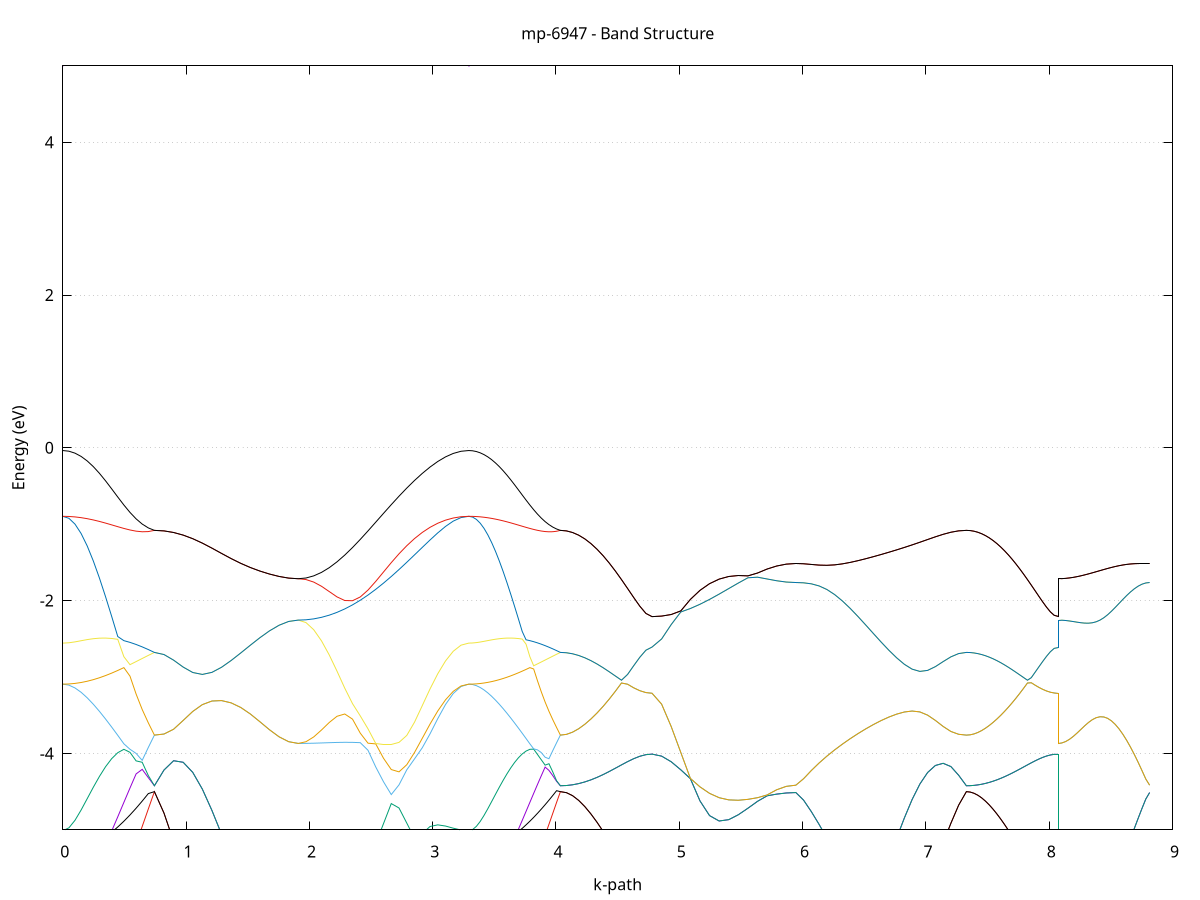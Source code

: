 set title 'mp-6947 - Band Structure'
set xlabel 'k-path'
set ylabel 'Energy (eV)'
set grid y
set yrange [-5:5]
set terminal png size 800,600
set output 'mp-6947_bands_gnuplot.png'
plot '-' using 1:2 with lines notitle, '-' using 1:2 with lines notitle, '-' using 1:2 with lines notitle, '-' using 1:2 with lines notitle, '-' using 1:2 with lines notitle, '-' using 1:2 with lines notitle, '-' using 1:2 with lines notitle, '-' using 1:2 with lines notitle, '-' using 1:2 with lines notitle, '-' using 1:2 with lines notitle, '-' using 1:2 with lines notitle, '-' using 1:2 with lines notitle, '-' using 1:2 with lines notitle, '-' using 1:2 with lines notitle, '-' using 1:2 with lines notitle, '-' using 1:2 with lines notitle, '-' using 1:2 with lines notitle, '-' using 1:2 with lines notitle, '-' using 1:2 with lines notitle, '-' using 1:2 with lines notitle, '-' using 1:2 with lines notitle, '-' using 1:2 with lines notitle, '-' using 1:2 with lines notitle, '-' using 1:2 with lines notitle
0.000000 -22.287851
0.049538 -22.282251
0.099076 -22.265451
0.148614 -22.237551
0.198152 -22.198451
0.247691 -22.148551
0.297229 -22.087751
0.346767 -22.016451
0.396305 -21.934651
0.445843 -21.842951
0.495381 -21.741351
0.544919 -21.630451
0.594457 -21.510551
0.643995 -21.382151
0.693533 -21.245851
0.743072 -21.102151
0.743072 -21.102151
0.820839 -21.089751
0.898606 -21.052651
0.976373 -20.991451
1.054140 -20.907251
1.131907 -20.801351
1.209674 -20.675751
1.287441 -20.532851
1.365208 -20.376351
1.442975 -20.210151
1.520742 -20.039951
1.598509 -19.872751
1.676276 -19.718551
1.754043 -19.589551
1.831810 -19.501551
1.909577 -19.470051
1.909577 -19.470051
1.972444 -19.501151
2.035311 -19.589151
2.098178 -19.721051
2.161045 -19.883451
2.223912 -20.065851
2.286779 -20.259751
2.349646 -20.459251
2.412513 -20.659651
2.475380 -20.857151
2.538247 -21.048651
2.601114 -21.231651
2.663981 -21.404051
2.726848 -21.564351
2.789715 -21.710951
2.852582 -21.842751
2.915449 -21.958651
2.978316 -22.058051
3.041183 -22.140151
3.104050 -22.204451
3.166916 -22.250751
3.229783 -22.278551
3.292650 -22.287851
3.292650 -22.287851
3.323612 -22.285651
3.354573 -22.279051
3.385534 -22.268151
3.416496 -22.252851
3.447457 -22.233251
3.478418 -22.209251
3.509380 -22.181051
3.540341 -22.148551
3.571302 -22.111851
3.602264 -22.070951
3.633225 -22.025851
3.664186 -21.976851
3.695147 -21.923751
3.726109 -21.866751
3.757070 -21.805951
3.788031 -21.741351
3.818993 -21.673051
3.849954 -21.601251
3.880915 -21.525951
3.911877 -21.447351
3.942838 -21.365551
3.973799 -21.280651
4.004761 -21.192751
4.035722 -21.102151
4.035722 -21.102151
4.085260 -21.098251
4.134798 -21.086651
4.184336 -21.067451
4.233874 -21.041051
4.283412 -21.008051
4.332951 -20.968951
4.382489 -20.924851
4.432027 -20.876851
4.481565 -20.826451
4.531103 -20.775851
4.580641 -20.727551
4.630179 -20.684451
4.679717 -20.650151
4.729255 -20.627751
4.778793 -20.620051
4.778793 -20.620051
4.856560 -20.609151
4.934328 -20.576651
5.012095 -20.523451
5.089862 -20.450651
5.167629 -20.360251
5.245396 -20.254751
5.323163 -20.137751
5.400930 -20.012851
5.478697 -19.885251
5.556464 -19.760451
5.634231 -19.644951
5.711998 -19.545351
5.789765 -19.468451
5.867532 -19.419651
5.945299 -19.402951
5.945299 -19.402951
6.008166 -19.411151
6.071033 -19.435951
6.133900 -19.477351
6.196767 -19.535751
6.259634 -19.610951
6.322501 -19.701551
6.385368 -19.805551
6.448235 -19.920051
6.511102 -20.041551
6.573969 -20.166951
6.636836 -20.292851
6.699703 -20.416151
6.762570 -20.534351
6.825437 -20.645151
6.888304 -20.746851
6.951171 -20.837651
7.014038 -20.916551
7.076904 -20.982351
7.139771 -21.034351
7.202638 -21.071851
7.265505 -21.094551
7.328372 -21.102151
7.328372 -21.102151
7.359334 -21.100651
7.390295 -21.096051
7.421256 -21.088451
7.452218 -21.077951
7.483179 -21.064551
7.514140 -21.048251
7.545101 -21.029451
7.576063 -21.008051
7.607024 -20.984251
7.637985 -20.958351
7.668947 -20.930651
7.699908 -20.901251
7.730869 -20.870651
7.761831 -20.839151
7.792792 -20.807451
7.823753 -20.775851
7.854715 -20.745251
7.885676 -20.716151
7.916637 -20.689451
7.947599 -20.665951
7.978560 -20.646651
8.009521 -20.632051
8.040483 -20.623051
8.071444 -20.620051
8.071444 -19.470051
8.102405 -19.469751
8.133366 -19.468851
8.164328 -19.467451
8.195289 -19.465551
8.226250 -19.463151
8.257212 -19.460251
8.288173 -19.456951
8.319134 -19.453451
8.350096 -19.449551
8.381057 -19.445451
8.412018 -19.441151
8.442980 -19.436851
8.473941 -19.432451
8.504902 -19.428151
8.535864 -19.424051
8.566825 -19.420051
8.597786 -19.416351
8.628747 -19.413051
8.659709 -19.410051
8.690670 -19.407451
8.721631 -19.405551
8.752593 -19.404151
8.783554 -19.403251
8.814515 -19.402951
e
0.000000 -18.814251
0.049538 -18.879651
0.099076 -19.002751
0.148614 -19.143851
0.198152 -19.295751
0.247691 -19.455151
0.297229 -19.619951
0.346767 -19.788151
0.396305 -19.958751
0.445843 -20.129851
0.495381 -20.300251
0.544919 -20.468751
0.594457 -20.634251
0.643995 -20.795551
0.693533 -20.951851
0.743072 -21.102151
0.743072 -21.102151
0.820839 -21.089751
0.898606 -21.052651
0.976373 -20.991451
1.054140 -20.907251
1.131907 -20.801351
1.209674 -20.675751
1.287441 -20.532851
1.365208 -20.376351
1.442975 -20.210151
1.520742 -20.039951
1.598509 -19.872751
1.676276 -19.718551
1.754043 -19.589551
1.831810 -19.501551
1.909577 -19.470051
1.909577 -19.470051
1.972444 -19.471251
2.035311 -19.474651
2.098178 -19.479451
2.161045 -19.484651
2.223912 -19.488751
2.286779 -19.490551
2.349646 -19.488651
2.412513 -19.481951
2.475380 -19.469451
2.538247 -19.450551
2.601114 -19.424651
2.663981 -19.391451
2.726848 -19.351051
2.789715 -19.303451
2.852582 -19.249151
2.915449 -19.188851
2.978316 -19.122951
3.041183 -19.053051
3.104050 -18.980651
3.166916 -18.908751
3.229783 -18.845051
3.292650 -18.814251
3.292650 -18.814251
3.323612 -18.843451
3.354573 -18.907751
3.385534 -18.986151
3.416496 -19.071751
3.447457 -19.162351
3.478418 -19.256951
3.509380 -19.354751
3.540341 -19.455151
3.571302 -19.557651
3.602264 -19.661651
3.633225 -19.766951
3.664186 -19.873251
3.695147 -19.980151
3.726109 -20.087051
3.757070 -20.193951
3.788031 -20.300251
3.818993 -20.405951
3.849954 -20.510451
3.880915 -20.613751
3.911877 -20.715451
3.942838 -20.815351
3.973799 -20.913251
4.004761 -21.008951
4.035722 -21.102151
4.035722 -21.102151
4.085260 -21.098251
4.134798 -21.086651
4.184336 -21.067451
4.233874 -21.041051
4.283412 -21.008051
4.332951 -20.968951
4.382489 -20.924851
4.432027 -20.876851
4.481565 -20.826451
4.531103 -20.775851
4.580641 -20.727551
4.630179 -20.684451
4.679717 -20.650151
4.729255 -20.627751
4.778793 -20.620051
4.778793 -20.620051
4.856560 -20.609151
4.934328 -20.576651
5.012095 -20.523451
5.089862 -20.450651
5.167629 -20.360251
5.245396 -20.254751
5.323163 -20.137751
5.400930 -20.012851
5.478697 -19.885251
5.556464 -19.760451
5.634231 -19.644951
5.711998 -19.545351
5.789765 -19.468451
5.867532 -19.419651
5.945299 -19.402951
5.945299 -19.402951
6.008166 -19.411151
6.071033 -19.435951
6.133900 -19.477351
6.196767 -19.535751
6.259634 -19.610951
6.322501 -19.701551
6.385368 -19.805551
6.448235 -19.920051
6.511102 -20.041551
6.573969 -20.166951
6.636836 -20.292851
6.699703 -20.416151
6.762570 -20.534351
6.825437 -20.645151
6.888304 -20.746851
6.951171 -20.837651
7.014038 -20.916551
7.076904 -20.982351
7.139771 -21.034351
7.202638 -21.071851
7.265505 -21.094551
7.328372 -21.102151
7.328372 -21.102151
7.359334 -21.100651
7.390295 -21.096051
7.421256 -21.088451
7.452218 -21.077951
7.483179 -21.064551
7.514140 -21.048251
7.545101 -21.029451
7.576063 -21.008051
7.607024 -20.984251
7.637985 -20.958351
7.668947 -20.930651
7.699908 -20.901251
7.730869 -20.870651
7.761831 -20.839151
7.792792 -20.807451
7.823753 -20.775851
7.854715 -20.745251
7.885676 -20.716151
7.916637 -20.689451
7.947599 -20.665951
7.978560 -20.646651
8.009521 -20.632051
8.040483 -20.623051
8.071444 -20.620051
8.071444 -19.470051
8.102405 -19.469751
8.133366 -19.468851
8.164328 -19.467451
8.195289 -19.465551
8.226250 -19.463151
8.257212 -19.460251
8.288173 -19.456951
8.319134 -19.453451
8.350096 -19.449551
8.381057 -19.445451
8.412018 -19.441151
8.442980 -19.436851
8.473941 -19.432451
8.504902 -19.428151
8.535864 -19.424051
8.566825 -19.420051
8.597786 -19.416351
8.628747 -19.413051
8.659709 -19.410051
8.690670 -19.407451
8.721631 -19.405551
8.752593 -19.404151
8.783554 -19.403251
8.814515 -19.402951
e
0.000000 -18.814251
0.049538 -18.811451
0.099076 -18.803051
0.148614 -18.789151
0.198152 -18.769851
0.247691 -18.745551
0.297229 -18.716551
0.346767 -18.683151
0.396305 -18.645751
0.445843 -18.605151
0.495381 -18.561751
0.544919 -18.516551
0.594457 -18.470151
0.643995 -18.423551
0.693533 -18.377951
0.743072 -18.334251
0.743072 -18.334251
0.820839 -18.330251
0.898606 -18.318551
0.976373 -18.300151
1.054140 -18.276651
1.131907 -18.250251
1.209674 -18.223851
1.287441 -18.200351
1.365208 -18.183551
1.442975 -18.176451
1.520742 -18.181751
1.598509 -18.200251
1.676276 -18.230151
1.754043 -18.265251
1.831810 -18.294751
1.909577 -18.306651
1.909577 -18.306651
1.972444 -18.303251
2.035311 -18.293351
2.098178 -18.277951
2.161045 -18.258451
2.223912 -18.236851
2.286779 -18.214751
2.349646 -18.199251
2.412513 -18.225551
2.475380 -18.263851
2.538247 -18.311651
2.601114 -18.366151
2.663981 -18.424651
2.726848 -18.484751
2.789715 -18.544251
2.852582 -18.601151
2.915449 -18.653751
2.978316 -18.700551
3.041183 -18.740251
3.104050 -18.772251
3.166916 -18.795451
3.229783 -18.809551
3.292650 -18.814251
3.292650 -18.814251
3.323612 -18.813151
3.354573 -18.809851
3.385534 -18.804351
3.416496 -18.796751
3.447457 -18.786951
3.478418 -18.775151
3.509380 -18.761351
3.540341 -18.745551
3.571302 -18.728051
3.602264 -18.708651
3.633225 -18.687551
3.664186 -18.664951
3.695147 -18.640851
3.726109 -18.615551
3.757070 -18.589151
3.788031 -18.561751
3.818993 -18.533651
3.849954 -18.505051
3.880915 -18.475951
3.911877 -18.446851
3.942838 -18.417851
3.973799 -18.389251
4.004761 -18.361351
4.035722 -18.334251
4.035722 -18.334251
4.085260 -18.341951
4.134798 -18.364751
4.184336 -18.402051
4.233874 -18.452451
4.283412 -18.514251
4.332951 -18.585351
4.382489 -18.663251
4.432027 -18.745351
4.481565 -18.828451
4.531103 -18.909351
4.580641 -18.984151
4.630179 -19.048851
4.679717 -19.099151
4.729255 -19.131351
4.778793 -19.142451
4.778793 -19.142451
4.856560 -19.134151
4.934328 -19.109251
5.012095 -19.068651
5.089862 -19.013351
5.167629 -18.944851
5.245396 -18.865551
5.323163 -18.778551
5.400930 -18.686551
5.478697 -18.593351
5.556464 -18.503251
5.634231 -18.421051
5.711998 -18.350951
5.789765 -18.297251
5.867532 -18.263451
5.945299 -18.251851
5.945299 -18.251851
6.008166 -18.257451
6.071033 -18.273551
6.133900 -18.297251
6.196767 -18.325551
6.259634 -18.354651
6.322501 -18.381551
6.385368 -18.403951
6.448235 -18.420651
6.511102 -18.431351
6.573969 -18.436351
6.636836 -18.436151
6.699703 -18.431351
6.762570 -18.423051
6.825437 -18.411851
6.888304 -18.399151
6.951171 -18.385551
7.014038 -18.372051
7.076904 -18.359651
7.139771 -18.349051
7.202638 -18.340951
7.265505 -18.335951
7.328372 -18.334251
7.328372 -18.334251
7.359334 -18.337251
7.390295 -18.346251
7.421256 -18.361051
7.452218 -18.381651
7.483179 -18.407751
7.514140 -18.438651
7.545101 -18.474451
7.576063 -18.514251
7.607024 -18.557751
7.637985 -18.604251
7.668947 -18.653251
7.699908 -18.704051
7.730869 -18.755751
7.761831 -18.807751
7.792792 -18.859251
7.823753 -18.909351
7.854715 -18.957051
7.885676 -19.001451
7.916637 -19.041451
7.947599 -19.076051
7.978560 -19.104251
8.009521 -19.125251
8.040483 -19.138051
8.071444 -19.142451
8.071444 -18.306651
8.102405 -18.306351
8.133366 -18.305651
8.164328 -18.304551
8.195289 -18.302951
8.226250 -18.300951
8.257212 -18.298551
8.288173 -18.295951
8.319134 -18.292951
8.350096 -18.289751
8.381057 -18.286451
8.412018 -18.283051
8.442980 -18.279451
8.473941 -18.275951
8.504902 -18.272451
8.535864 -18.269051
8.566825 -18.265851
8.597786 -18.262751
8.628747 -18.260051
8.659709 -18.257651
8.690670 -18.255651
8.721631 -18.253951
8.752593 -18.252851
8.783554 -18.252151
8.814515 -18.251851
e
0.000000 -18.629151
0.049538 -18.576051
0.099076 -18.488751
0.148614 -18.406651
0.198152 -18.336051
0.247691 -18.278651
0.297229 -18.235051
0.346767 -18.204851
0.396305 -18.187451
0.445843 -18.182151
0.495381 -18.187751
0.544919 -18.203051
0.594457 -18.226651
0.643995 -18.257251
0.693533 -18.293551
0.743072 -18.334251
0.743072 -18.334251
0.820839 -18.330251
0.898606 -18.318551
0.976373 -18.300151
1.054140 -18.276651
1.131907 -18.250251
1.209674 -18.223851
1.287441 -18.200351
1.365208 -18.183551
1.442975 -18.176451
1.520742 -18.181751
1.598509 -18.200251
1.676276 -18.230151
1.754043 -18.265251
1.831810 -18.294751
1.909577 -18.306651
1.909577 -18.306651
1.972444 -18.295751
2.035311 -18.268351
2.098178 -18.235251
2.161045 -18.206851
2.223912 -18.189651
2.286779 -18.186951
2.349646 -18.194251
2.412513 -18.177051
2.475380 -18.164751
2.538247 -18.158451
2.601114 -18.159751
2.663981 -18.169151
2.726848 -18.187451
2.789715 -18.214851
2.852582 -18.251151
2.915449 -18.296151
2.978316 -18.348951
3.041183 -18.408551
3.104050 -18.473051
3.166916 -18.539451
3.229783 -18.599551
3.292650 -18.629151
3.292650 -18.629151
3.323612 -18.604951
3.354573 -18.554651
3.385534 -18.499651
3.416496 -18.446551
3.447457 -18.397151
3.478418 -18.352551
3.509380 -18.312951
3.540341 -18.278651
3.571302 -18.249851
3.602264 -18.226251
3.633225 -18.207851
3.664186 -18.194551
3.695147 -18.186151
3.726109 -18.182451
3.757070 -18.183051
3.788031 -18.187751
3.818993 -18.196251
3.849954 -18.208251
3.880915 -18.223251
3.911877 -18.241151
3.942838 -18.261551
3.973799 -18.284051
4.004761 -18.308351
4.035722 -18.334251
4.035722 -18.334251
4.085260 -18.341951
4.134798 -18.364751
4.184336 -18.402051
4.233874 -18.452451
4.283412 -18.514251
4.332951 -18.585351
4.382489 -18.663251
4.432027 -18.745351
4.481565 -18.828451
4.531103 -18.909351
4.580641 -18.984151
4.630179 -19.048851
4.679717 -19.099151
4.729255 -19.131351
4.778793 -19.142451
4.778793 -19.142451
4.856560 -19.134151
4.934328 -19.109251
5.012095 -19.068651
5.089862 -19.013351
5.167629 -18.944851
5.245396 -18.865551
5.323163 -18.778551
5.400930 -18.686551
5.478697 -18.593351
5.556464 -18.503251
5.634231 -18.421051
5.711998 -18.350951
5.789765 -18.297251
5.867532 -18.263451
5.945299 -18.251851
5.945299 -18.251851
6.008166 -18.257451
6.071033 -18.273551
6.133900 -18.297251
6.196767 -18.325551
6.259634 -18.354651
6.322501 -18.381551
6.385368 -18.403951
6.448235 -18.420651
6.511102 -18.431351
6.573969 -18.436351
6.636836 -18.436151
6.699703 -18.431351
6.762570 -18.423051
6.825437 -18.411851
6.888304 -18.399151
6.951171 -18.385551
7.014038 -18.372051
7.076904 -18.359651
7.139771 -18.349051
7.202638 -18.340951
7.265505 -18.335951
7.328372 -18.334251
7.328372 -18.334251
7.359334 -18.337251
7.390295 -18.346251
7.421256 -18.361051
7.452218 -18.381651
7.483179 -18.407751
7.514140 -18.438651
7.545101 -18.474451
7.576063 -18.514251
7.607024 -18.557751
7.637985 -18.604251
7.668947 -18.653251
7.699908 -18.704051
7.730869 -18.755751
7.761831 -18.807751
7.792792 -18.859251
7.823753 -18.909351
7.854715 -18.957051
7.885676 -19.001451
7.916637 -19.041451
7.947599 -19.076051
7.978560 -19.104251
8.009521 -19.125251
8.040483 -19.138051
8.071444 -19.142451
8.071444 -18.306651
8.102405 -18.306351
8.133366 -18.305651
8.164328 -18.304551
8.195289 -18.302951
8.226250 -18.300951
8.257212 -18.298551
8.288173 -18.295951
8.319134 -18.292951
8.350096 -18.289751
8.381057 -18.286451
8.412018 -18.283051
8.442980 -18.279451
8.473941 -18.275951
8.504902 -18.272451
8.535864 -18.269051
8.566825 -18.265851
8.597786 -18.262751
8.628747 -18.260051
8.659709 -18.257651
8.690670 -18.255651
8.721631 -18.253951
8.752593 -18.252851
8.783554 -18.252151
8.814515 -18.251851
e
0.000000 -10.700151
0.049538 -10.692051
0.099076 -10.667751
0.148614 -10.627551
0.198152 -10.572051
0.247691 -10.501951
0.297229 -10.417951
0.346767 -10.320851
0.396305 -10.211251
0.445843 -10.090051
0.495381 -9.957851
0.544919 -9.815351
0.594457 -9.662851
0.643995 -9.500751
0.693533 -9.329651
0.743072 -9.149851
0.743072 -9.149851
0.820839 -9.137951
0.898606 -9.102351
0.976373 -9.044151
1.054140 -8.964851
1.131907 -8.867051
1.209674 -8.754751
1.287441 -8.634351
1.365208 -8.519751
1.442975 -8.456951
1.520742 -8.575951
1.598509 -8.803251
1.676276 -9.007951
1.754043 -9.160951
1.831810 -9.254351
1.909577 -9.285751
1.909577 -9.285751
1.972444 -9.283751
2.035311 -9.278751
2.098178 -9.274551
2.161045 -9.277651
2.223912 -9.296351
2.286779 -9.339551
2.349646 -9.411551
2.412513 -9.510651
2.475380 -9.629851
2.538247 -9.760651
2.601114 -9.895251
2.663981 -10.027451
2.726848 -10.152651
2.789715 -10.267751
2.852582 -10.370351
2.915449 -10.459451
2.978316 -10.534351
3.041183 -10.594951
3.104050 -10.641451
3.166916 -10.674251
3.229783 -10.693751
3.292650 -10.700151
3.292650 -10.700151
3.323612 -10.696951
3.354573 -10.687451
3.385534 -10.671651
3.416496 -10.649551
3.447457 -10.621451
3.478418 -10.587351
3.509380 -10.547451
3.540341 -10.501951
3.571302 -10.451051
3.602264 -10.394951
3.633225 -10.333651
3.664186 -10.267551
3.695147 -10.196751
3.726109 -10.121451
3.757070 -10.041751
3.788031 -9.957851
3.818993 -9.869951
3.849954 -9.778151
3.880915 -9.682451
3.911877 -9.582951
3.942838 -9.479851
3.973799 -9.373251
4.004761 -9.263251
4.035722 -9.149851
4.035722 -9.149851
4.085260 -9.138151
4.134798 -9.103151
4.184336 -9.045951
4.233874 -8.967951
4.283412 -8.871451
4.332951 -8.758851
4.382489 -8.633351
4.432027 -8.498551
4.481565 -8.358651
4.531103 -8.218751
4.580641 -8.085051
4.630179 -7.965251
4.679717 -7.868451
4.729255 -7.804751
4.778793 -7.782351
4.778793 -7.782351
4.856560 -7.803251
4.934328 -7.867051
5.012095 -7.976551
5.089862 -8.134651
5.167629 -8.341351
5.245396 -8.592051
5.323163 -8.876751
5.400930 -9.181351
5.478697 -9.489651
5.556464 -9.785051
5.634231 -10.052051
5.711998 -10.276351
5.789765 -10.446151
5.867532 -10.551951
5.945299 -10.587851
5.945299 -10.587851
6.008166 -10.566951
6.071033 -10.504951
6.133900 -10.404251
6.196767 -10.268951
6.259634 -10.103851
6.322501 -9.914951
6.385368 -9.709051
6.448235 -9.494151
6.511102 -9.280151
6.573969 -9.079951
6.636836 -8.909651
6.699703 -8.786751
6.762570 -8.723751
6.825437 -8.719951
6.888304 -8.761751
6.951171 -8.830451
7.014038 -8.909751
7.076904 -8.987351
7.139771 -9.054851
7.202638 -9.106551
7.265505 -9.138851
7.328372 -9.149851
7.328372 -9.149851
7.359334 -9.145251
7.390295 -9.131551
7.421256 -9.108751
7.452218 -9.077251
7.483179 -9.037251
7.514140 -8.989251
7.545101 -8.933851
7.576063 -8.871451
7.607024 -8.802751
7.637985 -8.728551
7.668947 -8.649651
7.699908 -8.566851
7.730869 -8.481251
7.761831 -8.393851
7.792792 -8.305851
7.823753 -8.218751
7.854715 -8.134051
7.885676 -8.053451
7.916637 -7.979151
7.947599 -7.913351
7.978560 -7.858451
8.009521 -7.817051
8.040483 -7.791151
8.071444 -7.782351
8.071444 -9.285751
8.102405 -9.297451
8.133366 -9.331151
8.164328 -9.383351
8.195289 -9.449451
8.226250 -9.525151
8.257212 -9.606951
8.288173 -9.692051
8.319134 -9.778151
8.350096 -9.863751
8.381057 -9.947451
8.412018 -10.028251
8.442980 -10.105451
8.473941 -10.178351
8.504902 -10.246351
8.535864 -10.309051
8.566825 -10.366051
8.597786 -10.416951
8.628747 -10.461651
8.659709 -10.499851
8.690670 -10.531351
8.721631 -10.555951
8.752593 -10.573651
8.783554 -10.584351
8.814515 -10.587851
e
0.000000 -6.296351
0.049538 -6.340251
0.099076 -6.458451
0.148614 -6.625251
0.198152 -6.820351
0.247691 -7.031451
0.297229 -7.250851
0.346767 -7.474051
0.396305 -7.697951
0.445843 -7.920351
0.495381 -8.139551
0.544919 -8.354251
0.594457 -8.563451
0.643995 -8.766251
0.693533 -8.961851
0.743072 -9.149851
0.743072 -9.149851
0.820839 -9.137951
0.898606 -9.102351
0.976373 -9.044151
1.054140 -8.964851
1.131907 -8.867051
1.209674 -8.754751
1.287441 -8.634351
1.365208 -8.519751
1.442975 -8.456951
1.520742 -8.575951
1.598509 -8.803251
1.676276 -9.007951
1.754043 -9.160951
1.831810 -9.254351
1.909577 -9.285751
1.909577 -9.285751
1.972444 -9.262551
2.035311 -9.193351
2.098178 -9.078851
2.161045 -8.920851
2.223912 -8.722451
2.286779 -8.488151
2.349646 -8.226151
2.412513 -7.949651
2.475380 -7.717851
2.538247 -7.564251
2.601114 -7.386151
2.663981 -7.190451
2.726848 -7.013451
2.789715 -6.902251
2.852582 -6.795951
2.915449 -6.693051
2.978316 -6.594351
3.041183 -6.502051
3.104050 -6.420351
3.166916 -6.354751
3.229783 -6.311551
3.292650 -6.296351
3.292650 -6.296351
3.323612 -6.313851
3.354573 -6.363851
3.385534 -6.440451
3.416496 -6.537251
3.447457 -6.648451
3.478418 -6.769751
3.509380 -6.898151
3.540341 -7.031451
3.571302 -7.167951
3.602264 -7.306451
3.633225 -7.446051
3.664186 -7.586051
3.695147 -7.725951
3.726109 -7.865051
3.757070 -8.003051
3.788031 -8.139551
3.818993 -8.274351
3.849954 -8.407151
3.880915 -8.537651
3.911877 -8.665651
3.942838 -8.791051
3.973799 -8.913651
4.004761 -9.033351
4.035722 -9.149851
4.035722 -9.149851
4.085260 -9.138151
4.134798 -9.103151
4.184336 -9.045951
4.233874 -8.967951
4.283412 -8.871451
4.332951 -8.758851
4.382489 -8.633351
4.432027 -8.498551
4.481565 -8.358651
4.531103 -8.218751
4.580641 -8.085051
4.630179 -7.965251
4.679717 -7.868451
4.729255 -7.804751
4.778793 -7.782351
4.778793 -7.782351
4.856560 -7.803251
4.934328 -7.867051
5.012095 -7.976551
5.089862 -8.134651
5.167629 -8.341351
5.245396 -8.592051
5.323163 -8.876751
5.400930 -9.181351
5.478697 -9.489651
5.556464 -9.785051
5.634231 -10.052051
5.711998 -10.276351
5.789765 -10.446151
5.867532 -10.551951
5.945299 -10.587851
5.945299 -10.587851
6.008166 -10.566951
6.071033 -10.504951
6.133900 -10.404251
6.196767 -10.268951
6.259634 -10.103851
6.322501 -9.914951
6.385368 -9.709051
6.448235 -9.494151
6.511102 -9.280151
6.573969 -9.079951
6.636836 -8.909651
6.699703 -8.786751
6.762570 -8.723751
6.825437 -8.719951
6.888304 -8.761751
6.951171 -8.830451
7.014038 -8.909751
7.076904 -8.987351
7.139771 -9.054851
7.202638 -9.106551
7.265505 -9.138851
7.328372 -9.149851
7.328372 -9.149851
7.359334 -9.145251
7.390295 -9.131551
7.421256 -9.108751
7.452218 -9.077251
7.483179 -9.037251
7.514140 -8.989251
7.545101 -8.933851
7.576063 -8.871451
7.607024 -8.802751
7.637985 -8.728551
7.668947 -8.649651
7.699908 -8.566851
7.730869 -8.481251
7.761831 -8.393851
7.792792 -8.305851
7.823753 -8.218751
7.854715 -8.134051
7.885676 -8.053451
7.916637 -7.979151
7.947599 -7.913351
7.978560 -7.858451
8.009521 -7.817051
8.040483 -7.791151
8.071444 -7.782351
8.071444 -9.285751
8.102405 -9.297451
8.133366 -9.331151
8.164328 -9.383351
8.195289 -9.449451
8.226250 -9.525151
8.257212 -9.606951
8.288173 -9.692051
8.319134 -9.778151
8.350096 -9.863751
8.381057 -9.947451
8.412018 -10.028251
8.442980 -10.105451
8.473941 -10.178351
8.504902 -10.246351
8.535864 -10.309051
8.566825 -10.366051
8.597786 -10.416951
8.628747 -10.461651
8.659709 -10.499851
8.690670 -10.531351
8.721631 -10.555951
8.752593 -10.573651
8.783554 -10.584351
8.814515 -10.587851
e
0.000000 -6.296351
0.049538 -6.299751
0.099076 -6.302351
0.148614 -6.292551
0.198152 -6.263351
0.247691 -6.210851
0.297229 -6.133751
0.346767 -6.031451
0.396305 -5.904351
0.445843 -5.753651
0.495381 -5.580851
0.544919 -5.388351
0.594457 -5.179051
0.643995 -4.957051
0.693533 -4.728051
0.743072 -4.500851
0.743072 -4.500851
0.820839 -4.782051
0.898606 -5.151351
0.976373 -5.561051
1.054140 -5.996751
1.131907 -6.444551
1.209674 -6.889751
1.287441 -7.317251
1.365208 -7.707351
1.442975 -8.011151
1.520742 -8.099251
1.598509 -8.049051
1.676276 -7.994651
1.754043 -7.962551
1.831810 -7.950151
1.909577 -7.947651
1.909577 -7.947651
1.972444 -7.950751
2.035311 -7.959951
2.098178 -7.974051
2.161045 -7.988751
2.223912 -7.994051
2.286779 -7.977351
2.349646 -7.927751
2.412513 -7.840651
2.475380 -7.681751
2.538247 -7.452351
2.601114 -7.274551
2.663981 -7.134151
2.726848 -6.984551
2.789715 -6.777751
2.852582 -6.582551
2.915449 -6.418151
2.978316 -6.309451
3.041183 -6.267351
3.104050 -6.268251
3.166916 -6.281751
3.229783 -6.292651
3.292650 -6.296351
3.292650 -6.296351
3.323612 -6.297851
3.354573 -6.300951
3.385534 -6.302451
3.416496 -6.299551
3.447457 -6.290151
3.478418 -6.272751
3.509380 -6.246451
3.540341 -6.210851
3.571302 -6.165651
3.602264 -6.110551
3.633225 -6.045551
3.664186 -5.970951
3.695147 -5.886751
3.726109 -5.793451
3.757070 -5.691351
3.788031 -5.580851
3.818993 -5.462651
3.849954 -5.337451
3.880915 -5.205951
3.911877 -5.069251
3.942838 -4.928651
3.973799 -4.785551
4.004761 -4.641951
4.035722 -4.500851
4.035722 -4.500851
4.085260 -4.514451
4.134798 -4.553951
4.184336 -4.615951
4.233874 -4.696751
4.283412 -4.793151
4.332951 -4.902151
4.382489 -5.021251
4.432027 -5.147551
4.481565 -5.277751
4.531103 -5.407651
4.580641 -5.531851
4.630179 -5.643551
4.679717 -5.734051
4.729255 -5.793851
4.778793 -5.814851
4.778793 -5.814851
4.856560 -5.810751
4.934328 -5.800451
5.012095 -5.790351
5.089862 -5.795551
5.167629 -5.847251
5.245396 -5.989851
5.323163 -6.235951
5.400930 -6.543151
5.478697 -6.863951
5.556464 -7.168051
5.634231 -7.436951
5.711998 -7.658151
5.789765 -7.822651
5.867532 -7.923851
5.945299 -7.957951
5.945299 -7.957951
6.008166 -7.938751
6.071033 -7.881551
6.133900 -7.787451
6.196767 -7.658251
6.259634 -7.497451
6.322501 -7.309951
6.385368 -7.104651
6.448235 -6.898851
6.511102 -6.727851
6.573969 -6.638751
6.636836 -6.618651
6.699703 -6.596751
6.762570 -6.524751
6.825437 -6.388351
6.888304 -6.195251
6.951171 -5.962051
7.014038 -5.705151
7.076904 -5.438051
7.139771 -5.171751
7.202638 -4.915351
7.265505 -4.678151
7.328372 -4.500851
7.328372 -4.500851
7.359334 -4.506251
7.390295 -4.522051
7.421256 -4.547751
7.452218 -4.582351
7.483179 -4.625151
7.514140 -4.675051
7.545101 -4.731251
7.576063 -4.793151
7.607024 -4.859951
7.637985 -4.931151
7.668947 -5.005951
7.699908 -5.083751
7.730869 -5.163751
7.761831 -5.245051
7.792792 -5.326751
7.823753 -5.407651
7.854715 -5.486351
7.885676 -5.561251
7.916637 -5.630551
7.947599 -5.692051
7.978560 -5.743351
8.009521 -5.782251
8.040483 -5.806551
8.071444 -5.814851
8.071444 -7.947651
8.102405 -7.937051
8.133366 -7.907051
8.164328 -7.862151
8.195289 -7.808551
8.226250 -7.753051
8.257212 -7.701951
8.288173 -7.660751
8.319134 -7.633351
8.350096 -7.621151
8.381057 -7.623751
8.412018 -7.638651
8.442980 -7.662951
8.473941 -7.693651
8.504902 -7.727951
8.535864 -7.763651
8.566825 -7.799151
8.597786 -7.832951
8.628747 -7.864051
8.659709 -7.891651
8.690670 -7.914951
8.721631 -7.933451
8.752593 -7.947051
8.783554 -7.955251
8.814515 -7.957951
e
0.000000 -6.000251
0.049538 -5.974251
0.099076 -5.903751
0.148614 -5.800951
0.198152 -5.674251
0.247691 -5.528951
0.297229 -5.368851
0.346767 -5.197051
0.396305 -5.032251
0.445843 -4.963551
0.495381 -4.888051
0.544919 -4.806051
0.594457 -4.718051
0.643995 -4.624551
0.693533 -4.526251
0.743072 -4.500851
0.743072 -4.500851
0.820839 -4.782051
0.898606 -5.151351
0.976373 -5.561051
1.054140 -5.996751
1.131907 -6.444551
1.209674 -6.889751
1.287441 -7.317251
1.365208 -7.707351
1.442975 -8.011151
1.520742 -8.099251
1.598509 -8.049051
1.676276 -7.994651
1.754043 -7.962551
1.831810 -7.950151
1.909577 -7.947651
1.909577 -7.947651
1.972444 -7.932151
2.035311 -7.886851
2.098178 -7.815151
2.161045 -7.721951
2.223912 -7.612951
2.286779 -7.492851
2.349646 -7.362851
2.412513 -7.217751
2.475380 -7.041051
2.538247 -6.808451
2.601114 -6.513551
2.663981 -6.178851
2.726848 -5.834351
2.789715 -5.509251
2.852582 -5.586251
2.915449 -5.661751
2.978316 -5.706151
3.041183 -5.756051
3.104050 -5.842451
3.166916 -5.925051
3.229783 -5.980751
3.292650 -6.000251
3.292650 -6.000251
3.323612 -5.989951
3.354573 -5.960251
3.385534 -5.914551
3.416496 -5.855751
3.447457 -5.786251
3.478418 -5.707851
3.509380 -5.621751
3.540341 -5.528951
3.571302 -5.430451
3.602264 -5.326851
3.633225 -5.219051
3.664186 -5.107651
3.695147 -5.024051
3.726109 -4.981351
3.757070 -4.935951
3.788031 -4.888051
3.818993 -4.837451
3.849954 -4.784551
3.880915 -4.729351
3.911877 -4.671951
3.942838 -4.612551
3.973799 -4.551251
4.004761 -4.488351
4.035722 -4.500851
4.035722 -4.500851
4.085260 -4.514451
4.134798 -4.553951
4.184336 -4.615951
4.233874 -4.696751
4.283412 -4.793151
4.332951 -4.902151
4.382489 -5.021251
4.432027 -5.147551
4.481565 -5.277751
4.531103 -5.407651
4.580641 -5.531851
4.630179 -5.643551
4.679717 -5.734051
4.729255 -5.793851
4.778793 -5.814851
4.778793 -5.814851
4.856560 -5.810751
4.934328 -5.800451
5.012095 -5.790351
5.089862 -5.795551
5.167629 -5.847251
5.245396 -5.989851
5.323163 -6.235951
5.400930 -6.543151
5.478697 -6.863951
5.556464 -7.168051
5.634231 -7.436951
5.711998 -7.658151
5.789765 -7.822651
5.867532 -7.923851
5.945299 -7.957951
5.945299 -7.957951
6.008166 -7.938751
6.071033 -7.881551
6.133900 -7.787451
6.196767 -7.658251
6.259634 -7.497451
6.322501 -7.309951
6.385368 -7.104651
6.448235 -6.898851
6.511102 -6.727851
6.573969 -6.638751
6.636836 -6.618651
6.699703 -6.596751
6.762570 -6.524751
6.825437 -6.388351
6.888304 -6.195251
6.951171 -5.962051
7.014038 -5.705151
7.076904 -5.438051
7.139771 -5.171751
7.202638 -4.915351
7.265505 -4.678151
7.328372 -4.500851
7.328372 -4.500851
7.359334 -4.506251
7.390295 -4.522051
7.421256 -4.547751
7.452218 -4.582351
7.483179 -4.625151
7.514140 -4.675051
7.545101 -4.731251
7.576063 -4.793151
7.607024 -4.859951
7.637985 -4.931151
7.668947 -5.005951
7.699908 -5.083751
7.730869 -5.163751
7.761831 -5.245051
7.792792 -5.326751
7.823753 -5.407651
7.854715 -5.486351
7.885676 -5.561251
7.916637 -5.630551
7.947599 -5.692051
7.978560 -5.743351
8.009521 -5.782251
8.040483 -5.806551
8.071444 -5.814851
8.071444 -7.947651
8.102405 -7.937051
8.133366 -7.907051
8.164328 -7.862151
8.195289 -7.808551
8.226250 -7.753051
8.257212 -7.701951
8.288173 -7.660751
8.319134 -7.633351
8.350096 -7.621151
8.381057 -7.623751
8.412018 -7.638651
8.442980 -7.662951
8.473941 -7.693651
8.504902 -7.727951
8.535864 -7.763651
8.566825 -7.799151
8.597786 -7.832951
8.628747 -7.864051
8.659709 -7.891651
8.690670 -7.914951
8.721631 -7.933451
8.752593 -7.947051
8.783554 -7.955251
8.814515 -7.957951
e
0.000000 -5.299751
0.049538 -5.295451
0.099076 -5.282651
0.148614 -5.261251
0.198152 -5.231551
0.247691 -5.193551
0.297229 -5.147551
0.346767 -5.093651
0.396305 -5.016551
0.445843 -4.830351
0.495381 -4.641551
0.544919 -4.453351
0.594457 -4.269051
0.643995 -4.208851
0.693533 -4.317651
0.743072 -4.423751
0.743072 -4.423751
0.820839 -4.217751
0.898606 -4.095951
0.976373 -4.116451
1.054140 -4.249051
1.131907 -4.468051
1.209674 -4.747351
1.287441 -5.057751
1.365208 -5.372851
1.442975 -5.670151
1.520742 -5.930651
1.598509 -6.138451
1.676276 -6.284451
1.754043 -6.370351
1.831810 -6.410151
1.909577 -6.420951
1.909577 -6.420951
1.972444 -6.423451
2.035311 -6.426451
2.098178 -6.419451
2.161045 -6.390751
2.223912 -6.332351
2.286779 -6.241851
2.349646 -6.121651
2.412513 -5.977651
2.475380 -5.818751
2.538247 -5.658351
2.601114 -5.518551
2.663981 -5.433551
2.726848 -5.431551
2.789715 -5.497251
2.852582 -5.236451
2.915449 -5.292851
2.978316 -5.435551
3.041183 -5.487451
3.104050 -5.441751
3.166916 -5.371551
3.229783 -5.318751
3.292650 -5.299751
3.292650 -5.299751
3.323612 -5.298051
3.354573 -5.293051
3.385534 -5.284651
3.416496 -5.273051
3.447457 -5.258051
3.478418 -5.239751
3.509380 -5.218251
3.540341 -5.193551
3.571302 -5.165751
3.602264 -5.134751
3.633225 -5.100851
3.664186 -5.063851
3.695147 -4.993451
3.726109 -4.877251
3.757070 -4.759651
3.788031 -4.641551
3.818993 -4.523651
3.849954 -4.406851
3.880915 -4.291751
3.911877 -4.179251
3.942838 -4.222551
3.973799 -4.290651
4.004761 -4.365951
4.035722 -4.423751
4.035722 -4.423751
4.085260 -4.420551
4.134798 -4.411051
4.184336 -4.395351
4.233874 -4.373651
4.283412 -4.346451
4.332951 -4.314051
4.382489 -4.277251
4.432027 -4.236951
4.481565 -4.194151
4.531103 -4.150551
4.580641 -4.108051
4.630179 -4.069351
4.679717 -4.037751
4.729255 -4.016751
4.778793 -4.009351
4.778793 -4.009351
4.856560 -4.035851
4.934328 -4.109551
5.012095 -4.214751
5.089862 -4.330751
5.167629 -4.621751
5.245396 -4.814851
5.323163 -4.885151
5.400930 -4.867451
5.478697 -4.803251
5.556464 -4.718051
5.634231 -4.627851
5.711998 -4.555351
5.789765 -4.533251
5.867532 -4.518251
5.945299 -4.512851
5.945299 -4.512851
6.008166 -4.612551
6.071033 -4.762951
6.133900 -4.929951
6.196767 -5.109251
6.259634 -5.295851
6.322501 -5.482551
6.385368 -5.657751
6.448235 -5.800551
6.511102 -5.870151
6.573969 -5.811851
6.636836 -5.628251
6.699703 -5.379451
6.762570 -5.110051
6.825437 -4.845251
6.888304 -4.603751
6.951171 -4.401151
7.014038 -4.250251
7.076904 -4.158251
7.139771 -4.129951
7.202638 -4.172351
7.265505 -4.285951
7.328372 -4.423751
7.328372 -4.423751
7.359334 -4.422551
7.390295 -4.418751
7.421256 -4.412551
7.452218 -4.403951
7.483179 -4.392951
7.514140 -4.379651
7.545101 -4.364051
7.576063 -4.346451
7.607024 -4.326751
7.637985 -4.305251
7.668947 -4.282051
7.699908 -4.257451
7.730869 -4.231651
7.761831 -4.204951
7.792792 -4.177751
7.823753 -4.150551
7.854715 -4.123651
7.885676 -4.097851
7.916637 -4.073851
7.947599 -4.052451
7.978560 -4.034451
8.009521 -4.020851
8.040483 -4.012251
8.071444 -4.009351
8.071444 -6.420951
8.102405 -6.422951
8.133366 -6.428151
8.164328 -6.434851
8.195289 -6.440051
8.226250 -6.439751
8.257212 -6.429651
8.288173 -6.405451
8.319134 -6.363951
8.350096 -6.303651
8.381057 -6.225351
8.412018 -6.131351
8.442980 -6.024451
8.473941 -5.907551
8.504902 -5.783451
8.535864 -5.654051
8.566825 -5.521351
8.597786 -5.386551
8.628747 -5.251051
8.659709 -5.115751
8.690670 -4.981551
8.721631 -4.849451
8.752593 -4.720551
8.783554 -4.597551
8.814515 -4.512851
e
0.000000 -5.012251
0.049538 -4.974651
0.099076 -4.875651
0.148614 -4.741251
0.198152 -4.592451
0.247691 -4.442851
0.297229 -4.301451
0.346767 -4.174851
0.396305 -4.069251
0.445843 -3.990851
0.495381 -3.946751
0.544919 -3.986251
0.594457 -4.098051
0.643995 -4.116451
0.693533 -4.290051
0.743072 -4.423751
0.743072 -4.423751
0.820839 -4.217751
0.898606 -4.095951
0.976373 -4.116451
1.054140 -4.249051
1.131907 -4.468051
1.209674 -4.747351
1.287441 -5.057751
1.365208 -5.372851
1.442975 -5.670151
1.520742 -5.930651
1.598509 -6.138451
1.676276 -6.284451
1.754043 -6.370351
1.831810 -6.410151
1.909577 -6.420951
1.909577 -6.420951
1.972444 -6.411451
2.035311 -6.382251
2.098178 -6.331451
2.161045 -6.256051
2.223912 -6.152651
2.286779 -6.018151
2.349646 -5.851251
2.412513 -5.652951
2.475380 -5.427051
2.538247 -5.179751
2.601114 -4.919251
2.663981 -4.656951
2.726848 -4.714951
2.789715 -4.912351
2.852582 -5.110751
2.915449 -5.049351
2.978316 -4.957251
3.041183 -4.935551
3.104050 -4.951151
3.166916 -4.979251
3.229783 -5.003051
3.292650 -5.012251
3.292650 -5.012251
3.323612 -4.997251
3.354573 -4.954751
3.385534 -4.890551
3.416496 -4.811351
3.447457 -4.723151
3.478418 -4.630151
3.509380 -4.535951
3.540341 -4.442851
3.571302 -4.353051
3.602264 -4.268151
3.633225 -4.189651
3.664186 -4.119051
3.695147 -4.057851
3.726109 -4.007551
3.757070 -3.969851
3.788031 -3.946751
3.818993 -3.944251
3.849954 -4.014251
3.880915 -4.084151
3.911877 -4.153651
3.942838 -4.135351
3.973799 -4.242251
4.004761 -4.357851
4.035722 -4.423751
4.035722 -4.423751
4.085260 -4.420551
4.134798 -4.411051
4.184336 -4.395351
4.233874 -4.373651
4.283412 -4.346451
4.332951 -4.314051
4.382489 -4.277251
4.432027 -4.236951
4.481565 -4.194151
4.531103 -4.150551
4.580641 -4.108051
4.630179 -4.069351
4.679717 -4.037751
4.729255 -4.016751
4.778793 -4.009351
4.778793 -4.009351
4.856560 -4.035851
4.934328 -4.109551
5.012095 -4.214751
5.089862 -4.330751
5.167629 -4.621751
5.245396 -4.814851
5.323163 -4.885151
5.400930 -4.867451
5.478697 -4.803251
5.556464 -4.718051
5.634231 -4.627851
5.711998 -4.555351
5.789765 -4.533251
5.867532 -4.518251
5.945299 -4.512851
5.945299 -4.512851
6.008166 -4.612551
6.071033 -4.762951
6.133900 -4.929951
6.196767 -5.109251
6.259634 -5.295851
6.322501 -5.482551
6.385368 -5.657751
6.448235 -5.800551
6.511102 -5.870151
6.573969 -5.811851
6.636836 -5.628251
6.699703 -5.379451
6.762570 -5.110051
6.825437 -4.845251
6.888304 -4.603751
6.951171 -4.401151
7.014038 -4.250251
7.076904 -4.158251
7.139771 -4.129951
7.202638 -4.172351
7.265505 -4.285951
7.328372 -4.423751
7.328372 -4.423751
7.359334 -4.422551
7.390295 -4.418751
7.421256 -4.412551
7.452218 -4.403951
7.483179 -4.392951
7.514140 -4.379651
7.545101 -4.364051
7.576063 -4.346451
7.607024 -4.326751
7.637985 -4.305251
7.668947 -4.282051
7.699908 -4.257451
7.730869 -4.231651
7.761831 -4.204951
7.792792 -4.177751
7.823753 -4.150551
7.854715 -4.123651
7.885676 -4.097851
7.916637 -4.073851
7.947599 -4.052451
7.978560 -4.034451
8.009521 -4.020851
8.040483 -4.012251
8.071444 -4.009351
8.071444 -6.420951
8.102405 -6.422951
8.133366 -6.428151
8.164328 -6.434851
8.195289 -6.440051
8.226250 -6.439751
8.257212 -6.429651
8.288173 -6.405451
8.319134 -6.363951
8.350096 -6.303651
8.381057 -6.225351
8.412018 -6.131351
8.442980 -6.024451
8.473941 -5.907551
8.504902 -5.783451
8.535864 -5.654051
8.566825 -5.521351
8.597786 -5.386551
8.628747 -5.251051
8.659709 -5.115751
8.690670 -4.981551
8.721631 -4.849451
8.752593 -4.720551
8.783554 -4.597551
8.814515 -4.512851
e
0.000000 -3.093651
0.049538 -3.106451
0.099076 -3.143451
0.148614 -3.200251
0.198152 -3.272551
0.247691 -3.356751
0.297229 -3.449951
0.346767 -3.550051
0.396305 -3.655051
0.445843 -3.763651
0.495381 -3.874451
0.544919 -3.946151
0.594457 -4.000051
0.643995 -4.091451
0.693533 -3.922451
0.743072 -3.760851
0.743072 -3.760851
0.820839 -3.746651
0.898606 -3.683951
0.976373 -3.568851
1.054140 -3.450651
1.131907 -3.361551
1.209674 -3.314351
1.287441 -3.308851
1.365208 -3.338551
1.442975 -3.398551
1.520742 -3.483851
1.598509 -3.585451
1.676276 -3.690451
1.754043 -3.782951
1.831810 -3.846851
1.909577 -3.869751
1.909577 -3.869751
1.972444 -3.868951
2.035311 -3.866751
2.098178 -3.863451
2.161045 -3.859851
2.223912 -3.856751
2.286779 -3.855051
2.349646 -3.855851
2.412513 -3.859551
2.475380 -3.959451
2.538247 -4.178251
2.601114 -4.371651
2.663981 -4.539051
2.726848 -4.412051
2.789715 -4.215251
2.852582 -4.072051
2.915449 -3.926551
2.978316 -3.744551
3.041183 -3.544751
3.104050 -3.360351
3.166916 -3.215651
3.229783 -3.124551
3.292650 -3.093651
3.292650 -3.093651
3.323612 -3.098651
3.354573 -3.113651
3.385534 -3.137651
3.416496 -3.169651
3.447457 -3.208551
3.478418 -3.253251
3.509380 -3.302951
3.540341 -3.356751
3.571302 -3.414151
3.602264 -3.474451
3.633225 -3.537251
3.664186 -3.602051
3.695147 -3.668451
3.726109 -3.736251
3.757070 -3.805051
3.788031 -3.874451
3.818993 -3.940651
3.849954 -3.954151
3.880915 -3.989951
3.911877 -4.050351
3.942838 -4.069851
3.973799 -3.963851
4.004761 -3.861151
4.035722 -3.760851
4.035722 -3.760851
4.085260 -3.750851
4.134798 -3.721851
4.184336 -3.676951
4.233874 -3.618851
4.283412 -3.549751
4.332951 -3.471151
4.382489 -3.383951
4.432027 -3.288851
4.481565 -3.186751
4.531103 -3.078751
4.580641 -3.094551
4.630179 -3.141551
4.679717 -3.179251
4.729255 -3.204051
4.778793 -3.212751
4.778793 -3.212751
4.856560 -3.354951
4.934328 -3.648551
5.012095 -3.987651
5.089862 -4.327451
5.167629 -4.438151
5.245396 -4.523351
5.323163 -4.580051
5.400930 -4.608551
5.478697 -4.613651
5.556464 -4.601751
5.634231 -4.580051
5.711998 -4.544051
5.789765 -4.476051
5.867532 -4.431651
5.945299 -4.416151
5.945299 -4.416151
6.008166 -4.331151
6.071033 -4.224051
6.133900 -4.125751
6.196767 -4.036551
6.259634 -3.954751
6.322501 -3.879151
6.385368 -3.808451
6.448235 -3.742251
6.511102 -3.680251
6.573969 -3.622851
6.636836 -3.570551
6.699703 -3.524551
6.762570 -3.486251
6.825437 -3.458151
6.888304 -3.445651
6.951171 -3.457151
7.014038 -3.499451
7.076904 -3.568251
7.139771 -3.647151
7.202638 -3.713051
7.265505 -3.749951
7.328372 -3.760851
7.328372 -3.760851
7.359334 -3.756851
7.390295 -3.745251
7.421256 -3.726451
7.452218 -3.701251
7.483179 -3.670351
7.514140 -3.634451
7.545101 -3.594151
7.576063 -3.549751
7.607024 -3.501751
7.637985 -3.450151
7.668947 -3.395251
7.699908 -3.337251
7.730869 -3.276451
7.761831 -3.212851
7.792792 -3.146851
7.823753 -3.078751
7.854715 -3.075351
7.885676 -3.106951
7.916637 -3.136051
7.947599 -3.161751
7.978560 -3.183151
8.009521 -3.199251
8.040483 -3.209351
8.071444 -3.212751
8.071444 -3.869751
8.102405 -3.863551
8.133366 -3.845151
8.164328 -3.815951
8.195289 -3.777851
8.226250 -3.733551
8.257212 -3.685851
8.288173 -3.638451
8.319134 -3.594751
8.350096 -3.558451
8.381057 -3.532851
8.412018 -3.520551
8.442980 -3.523151
8.473941 -3.541151
8.504902 -3.574151
8.535864 -3.620851
8.566825 -3.680151
8.597786 -3.750351
8.628747 -3.830351
8.659709 -3.918951
8.690670 -4.014951
8.721631 -4.117451
8.752593 -4.225351
8.783554 -4.335651
8.814515 -4.416151
e
0.000000 -3.093651
0.049538 -3.091151
0.099076 -3.083951
0.148614 -3.072051
0.198152 -3.055551
0.247691 -3.034751
0.297229 -3.009851
0.346767 -2.981251
0.396305 -2.949351
0.445843 -2.914451
0.495381 -2.877351
0.544919 -2.988851
0.594457 -3.222451
0.643995 -3.425451
0.693533 -3.599951
0.743072 -3.760851
0.743072 -3.760851
0.820839 -3.746651
0.898606 -3.683951
0.976373 -3.568851
1.054140 -3.450651
1.131907 -3.361551
1.209674 -3.314351
1.287441 -3.308851
1.365208 -3.338551
1.442975 -3.398551
1.520742 -3.483851
1.598509 -3.585451
1.676276 -3.690451
1.754043 -3.782951
1.831810 -3.846851
1.909577 -3.869751
1.909577 -3.869751
1.972444 -3.847251
2.035311 -3.784351
2.098178 -3.693851
2.161045 -3.595351
2.223912 -3.514351
2.286779 -3.484351
2.349646 -3.551551
2.412513 -3.734851
2.475380 -3.866551
2.538247 -3.875651
2.601114 -4.063951
2.663981 -4.211751
2.726848 -4.241651
2.789715 -4.148451
2.852582 -3.988051
2.915449 -3.802751
2.978316 -3.616551
3.041183 -3.444851
3.104050 -3.298651
3.166916 -3.187251
3.229783 -3.117451
3.292650 -3.093651
3.292650 -3.093651
3.323612 -3.092651
3.354573 -3.089851
3.385534 -3.085151
3.416496 -3.078551
3.447457 -3.070251
3.478418 -3.060151
3.509380 -3.048251
3.540341 -3.034751
3.571302 -3.019651
3.602264 -3.003051
3.633225 -2.985051
3.664186 -2.965651
3.695147 -2.945151
3.726109 -2.923451
3.757070 -2.900851
3.788031 -2.877351
3.818993 -2.895251
3.849954 -3.049651
3.880915 -3.194851
3.911877 -3.328051
3.942838 -3.448651
3.973799 -3.558351
4.004761 -3.660951
4.035722 -3.760851
4.035722 -3.760851
4.085260 -3.750851
4.134798 -3.721851
4.184336 -3.676951
4.233874 -3.618851
4.283412 -3.549751
4.332951 -3.471151
4.382489 -3.383951
4.432027 -3.288851
4.481565 -3.186751
4.531103 -3.078751
4.580641 -3.094551
4.630179 -3.141551
4.679717 -3.179251
4.729255 -3.204051
4.778793 -3.212751
4.778793 -3.212751
4.856560 -3.354951
4.934328 -3.648551
5.012095 -3.987651
5.089862 -4.327451
5.167629 -4.438151
5.245396 -4.523351
5.323163 -4.580051
5.400930 -4.608551
5.478697 -4.613651
5.556464 -4.601751
5.634231 -4.580051
5.711998 -4.544051
5.789765 -4.476051
5.867532 -4.431651
5.945299 -4.416151
5.945299 -4.416151
6.008166 -4.331151
6.071033 -4.224051
6.133900 -4.125751
6.196767 -4.036551
6.259634 -3.954751
6.322501 -3.879151
6.385368 -3.808451
6.448235 -3.742251
6.511102 -3.680251
6.573969 -3.622851
6.636836 -3.570551
6.699703 -3.524551
6.762570 -3.486251
6.825437 -3.458151
6.888304 -3.445651
6.951171 -3.457151
7.014038 -3.499451
7.076904 -3.568251
7.139771 -3.647151
7.202638 -3.713051
7.265505 -3.749951
7.328372 -3.760851
7.328372 -3.760851
7.359334 -3.756851
7.390295 -3.745251
7.421256 -3.726451
7.452218 -3.701251
7.483179 -3.670351
7.514140 -3.634451
7.545101 -3.594151
7.576063 -3.549751
7.607024 -3.501751
7.637985 -3.450151
7.668947 -3.395251
7.699908 -3.337251
7.730869 -3.276451
7.761831 -3.212851
7.792792 -3.146851
7.823753 -3.078751
7.854715 -3.075351
7.885676 -3.106951
7.916637 -3.136051
7.947599 -3.161751
7.978560 -3.183151
8.009521 -3.199251
8.040483 -3.209351
8.071444 -3.212751
8.071444 -3.869751
8.102405 -3.863551
8.133366 -3.845151
8.164328 -3.815951
8.195289 -3.777851
8.226250 -3.733551
8.257212 -3.685851
8.288173 -3.638451
8.319134 -3.594751
8.350096 -3.558451
8.381057 -3.532851
8.412018 -3.520551
8.442980 -3.523151
8.473941 -3.541151
8.504902 -3.574151
8.535864 -3.620851
8.566825 -3.680151
8.597786 -3.750351
8.628747 -3.830351
8.659709 -3.918951
8.690670 -4.014951
8.721631 -4.117451
8.752593 -4.225351
8.783554 -4.335651
8.814515 -4.416151
e
0.000000 -2.556451
0.049538 -2.552051
0.099076 -2.540351
0.148614 -2.525251
0.198152 -2.510351
0.247691 -2.498651
0.297229 -2.491651
0.346767 -2.490551
0.396305 -2.495651
0.445843 -2.506951
0.495381 -2.734351
0.544919 -2.838451
0.594457 -2.798351
0.643995 -2.757751
0.693533 -2.717451
0.743072 -2.678251
0.743072 -2.678251
0.820839 -2.706051
0.898606 -2.779451
0.976373 -2.870051
1.054140 -2.941151
1.131907 -2.966351
1.209674 -2.939251
1.287441 -2.872751
1.365208 -2.784351
1.442975 -2.685851
1.520742 -2.584351
1.598509 -2.485751
1.676276 -2.396151
1.754043 -2.322551
1.831810 -2.272851
1.909577 -2.255151
1.909577 -2.255151
1.972444 -2.287851
2.035311 -2.381751
2.098178 -2.526951
2.161045 -2.711751
2.223912 -2.923451
2.286779 -3.146251
2.349646 -3.348551
2.412513 -3.509051
2.475380 -3.678751
2.538247 -3.870651
2.601114 -3.883951
2.663981 -3.883451
2.726848 -3.855851
2.789715 -3.764951
2.852582 -3.591351
2.915449 -3.374951
2.978316 -3.156651
3.041183 -2.957451
3.104050 -2.789751
3.166916 -2.662651
3.229783 -2.583351
3.292650 -2.556451
3.292650 -2.556451
3.323612 -2.554651
3.354573 -2.549651
3.385534 -2.542151
3.416496 -2.532951
3.447457 -2.523351
3.478418 -2.513851
3.509380 -2.505451
3.540341 -2.498651
3.571302 -2.493651
3.602264 -2.490851
3.633225 -2.490351
3.664186 -2.492351
3.695147 -2.496751
3.726109 -2.503551
3.757070 -2.569851
3.788031 -2.734351
3.818993 -2.853151
3.849954 -2.828451
3.880915 -2.803351
3.911877 -2.778051
3.942838 -2.752751
3.973799 -2.727451
4.004761 -2.702551
4.035722 -2.678251
4.035722 -2.678251
4.085260 -2.682751
4.134798 -2.696251
4.184336 -2.718351
4.233874 -2.748451
4.283412 -2.786051
4.332951 -2.829951
4.382489 -2.879051
4.432027 -2.931951
4.481565 -2.986951
4.531103 -3.042051
4.580641 -2.966351
4.630179 -2.852251
4.679717 -2.742051
4.729255 -2.649351
4.778793 -2.608251
4.778793 -2.608251
4.856560 -2.502451
4.934328 -2.313951
5.012095 -2.148751
5.089862 -2.103551
5.167629 -2.048051
5.245396 -1.984351
5.323163 -1.914951
5.400930 -1.842451
5.478697 -1.770151
5.556464 -1.701251
5.634231 -1.693351
5.711998 -1.716751
5.789765 -1.740051
5.867532 -1.757051
5.945299 -1.763351
5.945299 -1.763351
6.008166 -1.767151
6.071033 -1.780351
6.133900 -1.807951
6.196767 -1.854351
6.259634 -1.920651
6.322501 -2.004151
6.385368 -2.100851
6.448235 -2.206551
6.511102 -2.317551
6.573969 -2.430551
6.636836 -2.542251
6.699703 -2.649551
6.762570 -2.748451
6.825437 -2.833951
6.888304 -2.897351
6.951171 -2.926751
7.014038 -2.913551
7.076904 -2.864451
7.139771 -2.798551
7.202638 -2.736451
7.265505 -2.693451
7.328372 -2.678251
7.328372 -2.678251
7.359334 -2.679951
7.390295 -2.685251
7.421256 -2.694051
7.452218 -2.706251
7.483179 -2.721651
7.514140 -2.740251
7.545101 -2.761751
7.576063 -2.786051
7.607024 -2.812751
7.637985 -2.841751
7.668947 -2.872651
7.699908 -2.905151
7.730869 -2.938751
7.761831 -2.973151
7.792792 -3.007751
7.823753 -3.042051
7.854715 -3.008851
7.885676 -2.937851
7.916637 -2.866451
7.947599 -2.796151
7.978560 -2.729051
8.009521 -2.669451
8.040483 -2.625251
8.071444 -2.608251
8.071444 -2.255151
8.102405 -2.256551
8.133366 -2.260451
8.164328 -2.266651
8.195289 -2.274251
8.226250 -2.282351
8.257212 -2.289751
8.288173 -2.294651
8.319134 -2.295451
8.350096 -2.290251
8.381057 -2.277251
8.412018 -2.255351
8.442980 -2.224451
8.473941 -2.185251
8.504902 -2.139351
8.535864 -2.088951
8.566825 -2.036351
8.597786 -1.983651
8.628747 -1.933151
8.659709 -1.886451
8.690670 -1.845151
8.721631 -1.810851
8.752593 -1.785051
8.783554 -1.768851
8.814515 -1.763351
e
0.000000 -0.896551
0.049538 -0.922551
0.099076 -0.999051
0.148614 -1.121751
0.198152 -1.284851
0.247691 -1.481651
0.297229 -1.705151
0.346767 -1.948751
0.396305 -2.206051
0.445843 -2.470351
0.495381 -2.524151
0.544919 -2.546751
0.594457 -2.574251
0.643995 -2.605751
0.693533 -2.640751
0.743072 -2.678251
0.743072 -2.678251
0.820839 -2.706051
0.898606 -2.779451
0.976373 -2.870051
1.054140 -2.941151
1.131907 -2.966351
1.209674 -2.939251
1.287441 -2.872751
1.365208 -2.784351
1.442975 -2.685851
1.520742 -2.584351
1.598509 -2.485751
1.676276 -2.396151
1.754043 -2.322551
1.831810 -2.272851
1.909577 -2.255151
1.909577 -2.255151
1.972444 -2.251151
2.035311 -2.239151
2.098178 -2.218951
2.161045 -2.190551
2.223912 -2.153851
2.286779 -2.109051
2.349646 -2.056051
2.412513 -1.995351
2.475380 -1.927251
2.538247 -1.852251
2.601114 -1.771051
2.663981 -1.684351
2.726848 -1.593151
2.789715 -1.498451
2.852582 -1.401451
2.915449 -1.303551
2.978316 -1.206551
3.041183 -1.113451
3.104050 -1.028851
3.166916 -0.959351
3.229783 -0.912951
3.292650 -0.896551
3.292650 -0.896551
3.323612 -0.906751
3.354573 -0.937051
3.385534 -0.986851
3.416496 -1.054951
3.447457 -1.140151
3.478418 -1.240651
3.509380 -1.355151
3.540341 -1.481651
3.571302 -1.618651
3.602264 -1.764451
3.633225 -1.917451
3.664186 -2.076051
3.695147 -2.238851
3.726109 -2.403951
3.757070 -2.512751
3.788031 -2.524151
3.818993 -2.537751
3.849954 -2.553251
3.880915 -2.570551
3.911877 -2.589551
3.942838 -2.609951
3.973799 -2.631651
4.004761 -2.654551
4.035722 -2.678251
4.035722 -2.678251
4.085260 -2.682751
4.134798 -2.696251
4.184336 -2.718351
4.233874 -2.748451
4.283412 -2.786051
4.332951 -2.829951
4.382489 -2.879051
4.432027 -2.931951
4.481565 -2.986951
4.531103 -3.042051
4.580641 -2.966351
4.630179 -2.852251
4.679717 -2.742051
4.729255 -2.649351
4.778793 -2.608251
4.778793 -2.608251
4.856560 -2.502451
4.934328 -2.313951
5.012095 -2.148751
5.089862 -2.103551
5.167629 -2.048051
5.245396 -1.984351
5.323163 -1.914951
5.400930 -1.842451
5.478697 -1.770151
5.556464 -1.701251
5.634231 -1.693351
5.711998 -1.716751
5.789765 -1.740051
5.867532 -1.757051
5.945299 -1.763351
5.945299 -1.763351
6.008166 -1.767151
6.071033 -1.780351
6.133900 -1.807951
6.196767 -1.854351
6.259634 -1.920651
6.322501 -2.004151
6.385368 -2.100851
6.448235 -2.206551
6.511102 -2.317551
6.573969 -2.430551
6.636836 -2.542251
6.699703 -2.649551
6.762570 -2.748451
6.825437 -2.833951
6.888304 -2.897351
6.951171 -2.926751
7.014038 -2.913551
7.076904 -2.864451
7.139771 -2.798551
7.202638 -2.736451
7.265505 -2.693451
7.328372 -2.678251
7.328372 -2.678251
7.359334 -2.679951
7.390295 -2.685251
7.421256 -2.694051
7.452218 -2.706251
7.483179 -2.721651
7.514140 -2.740251
7.545101 -2.761751
7.576063 -2.786051
7.607024 -2.812751
7.637985 -2.841751
7.668947 -2.872651
7.699908 -2.905151
7.730869 -2.938751
7.761831 -2.973151
7.792792 -3.007751
7.823753 -3.042051
7.854715 -3.008851
7.885676 -2.937851
7.916637 -2.866451
7.947599 -2.796151
7.978560 -2.729051
8.009521 -2.669451
8.040483 -2.625251
8.071444 -2.608251
8.071444 -2.255151
8.102405 -2.256551
8.133366 -2.260451
8.164328 -2.266651
8.195289 -2.274251
8.226250 -2.282351
8.257212 -2.289751
8.288173 -2.294651
8.319134 -2.295451
8.350096 -2.290251
8.381057 -2.277251
8.412018 -2.255351
8.442980 -2.224451
8.473941 -2.185251
8.504902 -2.139351
8.535864 -2.088951
8.566825 -2.036351
8.597786 -1.983651
8.628747 -1.933151
8.659709 -1.886451
8.690670 -1.845151
8.721631 -1.810851
8.752593 -1.785051
8.783554 -1.768851
8.814515 -1.763351
e
0.000000 -0.896551
0.049538 -0.898551
0.099076 -0.904451
0.148614 -0.914151
0.198152 -0.927451
0.247691 -0.944051
0.297229 -0.963551
0.346767 -0.985351
0.396305 -1.008551
0.445843 -1.032251
0.495381 -1.055151
0.544919 -1.075351
0.594457 -1.090851
0.643995 -1.098851
0.693533 -1.096451
0.743072 -1.080551
0.743072 -1.080551
0.820839 -1.087451
0.898606 -1.108251
0.976373 -1.142551
1.054140 -1.189651
1.131907 -1.247551
1.209674 -1.313151
1.287441 -1.382151
1.365208 -1.449751
1.442975 -1.511951
1.520742 -1.566551
1.598509 -1.613151
1.676276 -1.652251
1.754043 -1.683751
1.831810 -1.705551
1.909577 -1.713551
1.909577 -1.713551
1.972444 -1.724351
2.035311 -1.757651
2.098178 -1.812351
2.161045 -1.881851
2.223912 -1.951451
2.286779 -1.998751
2.349646 -2.001451
2.412513 -1.952251
2.475380 -1.861951
2.538247 -1.748151
2.601114 -1.625251
2.663981 -1.503051
2.726848 -1.387251
2.789715 -1.281651
2.852582 -1.188051
2.915449 -1.107651
2.978316 -1.040751
3.041183 -0.987251
3.104050 -0.946751
3.166916 -0.918551
3.229783 -0.901951
3.292650 -0.896551
3.292650 -0.896551
3.323612 -0.897351
3.354573 -0.899651
3.385534 -0.903451
3.416496 -0.908851
3.447457 -0.915651
3.478418 -0.923851
3.509380 -0.933351
3.540341 -0.944051
3.571302 -0.955951
3.602264 -0.968751
3.633225 -0.982451
3.664186 -0.996851
3.695147 -1.011551
3.726109 -1.026351
3.757070 -1.041051
3.788031 -1.055151
3.818993 -1.068251
3.849954 -1.079851
3.880915 -1.089251
3.911877 -1.095951
3.942838 -1.099251
3.973799 -1.098251
4.004761 -1.092251
4.035722 -1.080551
4.035722 -1.080551
4.085260 -1.087551
4.134798 -1.108751
4.184336 -1.143651
4.233874 -1.192251
4.283412 -1.253751
4.332951 -1.327651
4.382489 -1.412951
4.432027 -1.508651
4.481565 -1.613151
4.531103 -1.724851
4.580641 -1.841351
4.630179 -1.959351
4.679717 -2.072951
4.729255 -2.167851
4.778793 -2.209651
4.778793 -2.209651
4.856560 -2.202751
4.934328 -2.182251
5.012095 -2.134751
5.089862 -1.984351
5.167629 -1.865951
5.245396 -1.778251
5.323163 -1.718651
5.400930 -1.684351
5.478697 -1.671551
5.556464 -1.676251
5.634231 -1.639151
5.711998 -1.586851
5.789765 -1.547251
5.867532 -1.522551
5.945299 -1.514151
5.945299 -1.514151
6.008166 -1.517751
6.071033 -1.526651
6.133900 -1.535251
6.196767 -1.537951
6.259634 -1.532251
6.322501 -1.519051
6.385368 -1.500251
6.448235 -1.477551
6.511102 -1.452251
6.573969 -1.425051
6.636836 -1.396551
6.699703 -1.366851
6.762570 -1.336051
6.825437 -1.304051
6.888304 -1.270751
6.951171 -1.236051
7.014038 -1.200451
7.076904 -1.165151
7.139771 -1.132351
7.202638 -1.105151
7.265505 -1.086951
7.328372 -1.080551
7.328372 -1.080551
7.359334 -1.083251
7.390295 -1.091551
7.421256 -1.105251
7.452218 -1.124451
7.483179 -1.149051
7.514140 -1.178851
7.545101 -1.213851
7.576063 -1.253751
7.607024 -1.298551
7.637985 -1.347951
7.668947 -1.401751
7.699908 -1.459551
7.730869 -1.521251
7.761831 -1.586251
7.792792 -1.654251
7.823753 -1.724851
7.854715 -1.797251
7.885676 -1.870851
7.916637 -1.944751
7.947599 -2.017251
7.978560 -2.086251
8.009521 -2.147251
8.040483 -2.192351
8.071444 -2.209651
8.071444 -1.713551
8.102405 -1.712351
8.133366 -1.708951
8.164328 -1.703251
8.195289 -1.695751
8.226250 -1.686351
8.257212 -1.675451
8.288173 -1.663251
8.319134 -1.650151
8.350096 -1.636251
8.381057 -1.621951
8.412018 -1.607451
8.442980 -1.593051
8.473941 -1.579151
8.504902 -1.565851
8.535864 -1.553651
8.566825 -1.542851
8.597786 -1.533551
8.628747 -1.526051
8.659709 -1.520451
8.690670 -1.516851
8.721631 -1.514851
8.752593 -1.514151
8.783554 -1.514051
8.814515 -1.514151
e
0.000000 -0.035451
0.049538 -0.044051
0.099076 -0.069751
0.148614 -0.112551
0.198152 -0.171751
0.247691 -0.246251
0.297229 -0.333951
0.346767 -0.432051
0.396305 -0.536851
0.445843 -0.643951
0.495381 -0.748551
0.544919 -0.845351
0.594457 -0.929651
0.643995 -0.997951
0.693533 -1.048251
0.743072 -1.080551
0.743072 -1.080551
0.820839 -1.087451
0.898606 -1.108251
0.976373 -1.142551
1.054140 -1.189651
1.131907 -1.247551
1.209674 -1.313151
1.287441 -1.382151
1.365208 -1.449751
1.442975 -1.511951
1.520742 -1.566551
1.598509 -1.613151
1.676276 -1.652251
1.754043 -1.683751
1.831810 -1.705551
1.909577 -1.713551
1.909577 -1.713551
1.972444 -1.704051
2.035311 -1.676151
2.098178 -1.630651
2.161045 -1.568951
2.223912 -1.492651
2.286779 -1.404151
2.349646 -1.305451
2.412513 -1.199151
2.475380 -1.087551
2.538247 -0.972951
2.601114 -0.857751
2.663981 -0.743951
2.726848 -0.633151
2.789715 -0.527151
2.852582 -0.427351
2.915449 -0.335051
2.978316 -0.251651
3.041183 -0.178851
3.104050 -0.118651
3.166916 -0.073351
3.229783 -0.045151
3.292650 -0.035451
3.292650 -0.035451
3.323612 -0.038851
3.354573 -0.048851
3.385534 -0.065651
3.416496 -0.089051
3.447457 -0.119051
3.478418 -0.155451
3.509380 -0.198051
3.540341 -0.246251
3.571302 -0.299751
3.602264 -0.357651
3.633225 -0.419351
3.664186 -0.483851
3.695147 -0.550251
3.726109 -0.617251
3.757070 -0.683751
3.788031 -0.748551
3.818993 -0.810251
3.849954 -0.867751
3.880915 -0.919951
3.911877 -0.966051
3.942838 -1.005251
3.973799 -1.037351
4.004761 -1.062351
4.035722 -1.080551
4.035722 -1.080551
4.085260 -1.087551
4.134798 -1.108751
4.184336 -1.143651
4.233874 -1.192251
4.283412 -1.253751
4.332951 -1.327651
4.382489 -1.412951
4.432027 -1.508651
4.481565 -1.613151
4.531103 -1.724851
4.580641 -1.841351
4.630179 -1.959351
4.679717 -2.072951
4.729255 -2.167851
4.778793 -2.209651
4.778793 -2.209651
4.856560 -2.202751
4.934328 -2.182251
5.012095 -2.134751
5.089862 -1.984351
5.167629 -1.865951
5.245396 -1.778251
5.323163 -1.718651
5.400930 -1.684351
5.478697 -1.671551
5.556464 -1.676251
5.634231 -1.639151
5.711998 -1.586851
5.789765 -1.547251
5.867532 -1.522551
5.945299 -1.514151
5.945299 -1.514151
6.008166 -1.517751
6.071033 -1.526651
6.133900 -1.535251
6.196767 -1.537951
6.259634 -1.532251
6.322501 -1.519051
6.385368 -1.500251
6.448235 -1.477551
6.511102 -1.452251
6.573969 -1.425051
6.636836 -1.396551
6.699703 -1.366851
6.762570 -1.336051
6.825437 -1.304051
6.888304 -1.270751
6.951171 -1.236051
7.014038 -1.200451
7.076904 -1.165151
7.139771 -1.132351
7.202638 -1.105151
7.265505 -1.086951
7.328372 -1.080551
7.328372 -1.080551
7.359334 -1.083251
7.390295 -1.091551
7.421256 -1.105251
7.452218 -1.124451
7.483179 -1.149051
7.514140 -1.178851
7.545101 -1.213851
7.576063 -1.253751
7.607024 -1.298551
7.637985 -1.347951
7.668947 -1.401751
7.699908 -1.459551
7.730869 -1.521251
7.761831 -1.586251
7.792792 -1.654251
7.823753 -1.724851
7.854715 -1.797251
7.885676 -1.870851
7.916637 -1.944751
7.947599 -2.017251
7.978560 -2.086251
8.009521 -2.147251
8.040483 -2.192351
8.071444 -2.209651
8.071444 -1.713551
8.102405 -1.712351
8.133366 -1.708951
8.164328 -1.703251
8.195289 -1.695751
8.226250 -1.686351
8.257212 -1.675451
8.288173 -1.663251
8.319134 -1.650151
8.350096 -1.636251
8.381057 -1.621951
8.412018 -1.607451
8.442980 -1.593051
8.473941 -1.579151
8.504902 -1.565851
8.535864 -1.553651
8.566825 -1.542851
8.597786 -1.533551
8.628747 -1.526051
8.659709 -1.520451
8.690670 -1.516851
8.721631 -1.514851
8.752593 -1.514151
8.783554 -1.514051
8.814515 -1.514151
e
0.000000 4.998249
0.049538 5.018649
0.099076 5.078849
0.148614 5.175349
0.198152 5.302949
0.247691 5.456249
0.297229 5.629649
0.346767 5.817449
0.396305 6.015149
0.445843 6.217949
0.495381 6.421549
0.544919 6.621049
0.594457 6.811249
0.643995 6.985849
0.693533 7.138149
0.743072 7.260549
0.743072 7.260549
0.820839 7.308549
0.898606 7.444749
0.976373 7.647249
1.054140 7.884249
1.131907 8.119749
1.209674 8.321749
1.287441 8.469849
1.365208 8.557249
1.442975 8.589649
1.520742 8.578749
1.598509 8.540149
1.676276 8.489649
1.754043 8.441949
1.831810 8.408749
1.909577 8.396749
1.909577 8.396749
1.972444 8.389249
2.035311 8.366049
2.098178 8.326349
2.161045 8.268749
2.223912 8.192049
2.286779 8.096049
2.349646 7.980349
2.412513 7.845249
2.475380 7.690449
2.538247 7.516049
2.601114 7.321149
2.663981 7.105449
2.726848 6.869249
2.789715 6.614549
2.852582 6.345949
2.915449 6.070849
2.978316 5.799749
3.041183 5.545449
3.104050 5.323149
3.166916 5.148749
3.229783 5.036849
3.292650 4.998249
3.292650 4.998249
3.323612 5.006249
3.354573 5.030149
3.385534 5.069249
3.416496 5.122849
3.447457 5.189649
3.478418 5.268449
3.509380 5.357749
3.540341 5.456249
3.571302 5.562549
3.602264 5.675349
3.633225 5.793349
3.664186 5.915349
3.695147 6.040349
3.726109 6.167049
3.757070 6.294449
3.788031 6.421549
3.818993 6.547049
3.849954 6.669749
3.880915 6.788149
3.911877 6.900849
3.942838 7.006249
3.973799 7.102549
4.004761 7.187949
4.035722 7.260549
4.035722 7.260549
4.085260 7.255449
4.134798 7.240549
4.184336 7.217549
4.233874 7.188749
4.283412 7.156649
4.332951 7.123849
4.382489 7.092449
4.432027 7.063849
4.481565 7.039149
4.531103 7.018949
4.580641 7.003049
4.630179 6.991349
4.679717 6.983449
4.729255 6.978949
4.778793 6.977449
4.778793 6.977449
4.856560 7.021949
4.934328 7.145549
5.012095 7.319949
5.089862 7.502349
5.167629 7.646249
5.245396 7.714949
5.323163 7.695549
5.400930 7.600449
5.478697 7.455449
5.556464 7.288349
5.634231 7.122349
5.711998 6.976049
5.789765 6.862349
5.867532 6.790749
5.945299 6.766349
5.945299 6.766349
6.008166 6.782049
6.071033 6.828349
6.133900 6.903349
6.196767 7.003849
6.259634 7.125449
6.322501 7.263149
6.385368 7.411049
6.448235 7.562149
6.511102 7.708249
6.573969 7.839349
6.636836 7.944149
6.699703 8.010849
6.762570 8.029949
6.825437 7.997949
6.888304 7.919849
6.951171 7.807949
7.014038 7.678449
7.076904 7.548049
7.139771 7.430949
7.202638 7.339049
7.265505 7.280649
7.328372 7.260549
7.328372 7.260549
7.359334 7.258549
7.390295 7.252549
7.421256 7.242949
7.452218 7.229949
7.483179 7.214249
7.514140 7.196349
7.545101 7.176949
7.576063 7.156649
7.607024 7.136149
7.637985 7.115849
7.668947 7.096149
7.699908 7.077649
7.730869 7.060549
7.761831 7.044949
7.792792 7.031049
7.823753 7.018949
7.854715 7.008449
7.885676 6.999649
7.916637 6.992549
7.947599 6.986949
7.978560 6.982749
8.009521 6.979749
8.040483 6.978049
8.071444 6.977449
8.071444 8.396749
8.102405 8.377549
8.133366 8.323949
8.164328 8.244649
8.195289 8.148949
8.226250 8.043749
8.257212 7.933749
8.288173 7.822249
8.319134 7.711749
8.350096 7.603849
8.381057 7.499849
8.412018 7.400949
8.442980 7.307849
8.473941 7.221149
8.504902 7.141649
8.535864 7.069449
8.566825 7.004849
8.597786 6.948149
8.628747 6.899149
8.659709 6.858149
8.690670 6.824849
8.721631 6.799149
8.752593 6.780849
8.783554 6.769949
8.814515 6.766349
e
0.000000 6.533449
0.049538 6.542749
0.099076 6.570449
0.148614 6.616049
0.198152 6.678649
0.247691 6.756649
0.297229 6.848149
0.346767 6.949949
0.396305 7.057649
0.445843 7.164949
0.495381 7.262949
0.544919 7.340349
0.594457 7.385249
0.643995 7.388249
0.693533 7.345949
0.743072 7.260549
0.743072 7.260549
0.820839 7.308549
0.898606 7.444749
0.976373 7.647249
1.054140 7.884249
1.131907 8.119749
1.209674 8.321749
1.287441 8.469849
1.365208 8.557249
1.442975 8.589649
1.520742 8.578749
1.598509 8.540149
1.676276 8.489649
1.754043 8.441949
1.831810 8.408749
1.909577 8.396749
1.909577 8.396749
1.972444 8.418349
2.035311 8.481849
2.098178 8.583549
2.161045 8.717949
2.223912 8.877949
2.286779 9.053849
2.349646 9.233049
2.412513 9.396549
2.475380 9.516849
2.538247 9.558149
2.601114 9.487549
2.663981 9.295749
2.726848 9.002949
2.789715 8.645249
2.852582 8.257949
2.915449 7.869549
2.978316 7.502949
3.041183 7.176549
3.104050 6.905449
3.166916 6.702149
3.229783 6.576149
3.292650 6.533449
3.292650 6.533449
3.323612 6.537049
3.354573 6.547949
3.385534 6.565949
3.416496 6.591049
3.447457 6.622949
3.478418 6.661449
3.509380 6.706149
3.540341 6.756649
3.571302 6.812449
3.602264 6.872749
3.633225 6.936849
3.664186 7.003449
3.695147 7.071249
3.726109 7.138649
3.757070 7.203349
3.788031 7.262949
3.818993 7.314549
3.849954 7.355149
3.880915 7.381849
3.911877 7.392449
3.942838 7.385449
3.973799 7.360749
4.004761 7.318749
4.035722 7.260549
4.035722 7.260549
4.085260 7.255449
4.134798 7.240549
4.184336 7.217549
4.233874 7.188749
4.283412 7.156649
4.332951 7.123849
4.382489 7.092449
4.432027 7.063849
4.481565 7.039149
4.531103 7.018949
4.580641 7.003049
4.630179 6.991349
4.679717 6.983449
4.729255 6.978949
4.778793 6.977449
4.778793 6.977449
4.856560 7.021949
4.934328 7.145549
5.012095 7.319949
5.089862 7.502349
5.167629 7.646249
5.245396 7.714949
5.323163 7.695549
5.400930 7.600449
5.478697 7.455449
5.556464 7.288349
5.634231 7.122349
5.711998 6.976049
5.789765 6.862349
5.867532 6.790749
5.945299 6.766349
5.945299 6.766349
6.008166 6.782049
6.071033 6.828349
6.133900 6.903349
6.196767 7.003849
6.259634 7.125449
6.322501 7.263149
6.385368 7.411049
6.448235 7.562149
6.511102 7.708249
6.573969 7.839349
6.636836 7.944149
6.699703 8.010849
6.762570 8.029949
6.825437 7.997949
6.888304 7.919849
6.951171 7.807949
7.014038 7.678449
7.076904 7.548049
7.139771 7.430949
7.202638 7.339049
7.265505 7.280649
7.328372 7.260549
7.328372 7.260549
7.359334 7.258549
7.390295 7.252549
7.421256 7.242949
7.452218 7.229949
7.483179 7.214249
7.514140 7.196349
7.545101 7.176949
7.576063 7.156649
7.607024 7.136149
7.637985 7.115849
7.668947 7.096149
7.699908 7.077649
7.730869 7.060549
7.761831 7.044949
7.792792 7.031049
7.823753 7.018949
7.854715 7.008449
7.885676 6.999649
7.916637 6.992549
7.947599 6.986949
7.978560 6.982749
8.009521 6.979749
8.040483 6.978049
8.071444 6.977449
8.071444 8.396749
8.102405 8.377549
8.133366 8.323949
8.164328 8.244649
8.195289 8.148949
8.226250 8.043749
8.257212 7.933749
8.288173 7.822249
8.319134 7.711749
8.350096 7.603849
8.381057 7.499849
8.412018 7.400949
8.442980 7.307849
8.473941 7.221149
8.504902 7.141649
8.535864 7.069449
8.566825 7.004849
8.597786 6.948149
8.628747 6.899149
8.659709 6.858149
8.690670 6.824849
8.721631 6.799149
8.752593 6.780849
8.783554 6.769949
8.814515 6.766349
e
0.000000 8.216349
0.049538 8.217549
0.099076 8.222249
0.148614 8.233149
0.198152 8.253749
0.247691 8.287249
0.297229 8.315549
0.346767 8.346549
0.396305 8.380349
0.445843 8.417949
0.495381 8.461649
0.544919 8.515049
0.594457 8.581449
0.643995 8.660049
0.693533 8.742449
0.743072 8.812849
0.743072 8.812849
0.820839 8.879249
0.898606 9.073749
0.976373 9.383049
1.054140 9.785949
1.131907 10.243249
1.209674 10.466649
1.287441 10.308349
1.365208 10.108349
1.442975 9.918849
1.520742 9.757749
1.598509 9.631449
1.676276 9.539849
1.754043 9.479149
1.831810 9.444949
1.909577 9.433949
1.909577 9.433949
1.972444 9.442249
2.035311 9.467149
2.098178 9.508549
2.161045 9.565849
2.223912 9.637849
2.286779 9.722149
2.349646 9.815049
2.412513 9.911749
2.475380 10.005949
2.538247 10.090149
2.601114 10.155749
2.663981 10.188049
2.726848 10.117149
2.789715 9.851249
2.852582 9.535149
2.915449 9.228649
2.978316 8.946849
3.041183 8.699449
3.104050 8.495449
3.166916 8.342849
3.229783 8.248349
3.292650 8.216349
3.292650 8.216349
3.323612 8.216849
3.354573 8.218349
3.385534 8.221349
3.416496 8.226749
3.447457 8.235149
3.478418 8.247549
3.509380 8.264649
3.540341 8.287249
3.571302 8.304749
3.602264 8.323049
3.633225 8.342549
3.664186 8.363049
3.695147 8.384849
3.726109 8.408149
3.757070 8.433449
3.788031 8.461649
3.818993 8.493649
3.849954 8.530349
3.880915 8.572349
3.911877 8.619549
3.942838 8.670449
3.973799 8.722249
4.004761 8.771249
4.035722 8.812849
4.035722 8.812849
4.085260 8.822549
4.134798 8.851349
4.184336 8.897949
4.233874 8.960649
4.283412 9.036849
4.332951 9.123349
4.382489 9.216549
4.432027 9.312249
4.481565 9.406349
4.531103 9.494449
4.580641 9.572749
4.630179 9.637549
4.679717 9.685949
4.729255 9.715849
4.778793 9.725949
4.778793 9.725949
4.856560 9.776149
4.934328 9.921649
5.012095 10.147449
5.089862 10.428049
5.167629 10.728249
5.245396 11.002349
5.323163 11.198749
5.400930 11.274549
5.478697 11.224749
5.556464 11.101149
5.634231 10.963749
5.711998 10.845049
5.789765 10.757449
5.867532 10.704949
5.945299 10.687449
5.945299 10.687449
6.008166 10.697549
6.071033 10.727749
6.133900 10.777449
6.196767 10.844949
6.259634 10.926649
6.322501 11.016449
6.385368 11.104649
6.448235 11.178149
6.511102 11.221449
6.573969 11.220849
6.636836 11.169249
6.699703 11.056349
6.762570 10.851449
6.825437 10.566349
6.888304 10.246249
6.951171 9.923149
7.014038 9.618049
7.076904 9.346649
7.139771 9.121549
7.202638 8.952849
7.265505 8.848249
7.328372 8.812849
7.328372 8.812849
7.359334 8.816649
7.390295 8.827949
7.421256 8.846649
7.452218 8.872449
7.483179 8.904949
7.514140 8.943649
7.545101 8.987849
7.576063 9.036849
7.607024 9.089949
7.637985 9.146149
7.668947 9.204649
7.699908 9.264349
7.730869 9.324149
7.761831 9.383249
7.792792 9.440349
7.823753 9.494449
7.854715 9.544749
7.885676 9.590249
7.916637 9.630249
7.947599 9.663949
7.978560 9.690749
8.009521 9.710149
8.040483 9.721949
8.071444 9.725949
8.071444 9.433949
8.102405 9.452149
8.133366 9.502849
8.164328 9.577049
8.195289 9.665649
8.226250 9.761949
8.257212 9.861249
8.288173 9.960249
8.319134 10.057149
8.350096 10.150349
8.381057 10.238949
8.412018 10.322149
8.442980 10.399349
8.473941 10.469649
8.504902 10.532349
8.535864 10.586449
8.566825 10.630649
8.597786 10.664149
8.628747 10.686249
8.659709 10.697949
8.690670 10.700949
8.721631 10.698249
8.752593 10.693349
8.783554 10.689049
8.814515 10.687449
e
0.000000 8.216349
0.049538 8.219449
0.099076 8.228549
0.148614 8.243449
0.198152 8.263349
0.247691 8.287649
0.297229 8.335749
0.346767 8.399449
0.396305 8.476749
0.445843 8.564049
0.495381 8.655349
0.544919 8.741849
0.594457 8.812149
0.643995 8.852949
0.693533 8.853449
0.743072 8.812849
0.743072 8.812849
0.820839 8.879249
0.898606 9.073749
0.976373 9.383049
1.054140 9.785949
1.131907 10.243249
1.209674 10.466649
1.287441 10.308349
1.365208 10.108349
1.442975 9.918849
1.520742 9.757749
1.598509 9.631449
1.676276 9.539849
1.754043 9.479149
1.831810 9.444949
1.909577 9.433949
1.909577 9.433949
1.972444 9.455049
2.035311 9.517549
2.098178 9.619649
2.161045 9.757749
2.223912 9.925649
2.286779 10.114549
2.349646 10.310949
2.412513 10.495349
2.475380 10.637449
2.538247 10.695349
2.601114 10.631949
2.663981 10.449949
2.726848 10.187349
2.789715 9.883849
2.852582 9.567549
2.915449 9.257649
2.978316 8.969249
3.041183 8.714449
3.104050 8.503949
3.166916 8.346649
3.229783 8.249349
3.292650 8.216349
3.292650 8.216349
3.323612 8.217549
3.354573 8.221149
3.385534 8.227149
3.416496 8.235349
3.447457 8.245649
3.478418 8.257949
3.509380 8.271949
3.540341 8.287649
3.571302 8.315749
3.602264 8.350249
3.633225 8.390649
3.664186 8.436549
3.695147 8.487249
3.726109 8.541649
3.757070 8.598249
3.788031 8.655349
3.818993 8.710649
3.849954 8.761449
3.880915 8.804749
3.911877 8.837049
3.942838 8.855349
3.973799 8.857349
4.004761 8.842649
4.035722 8.812849
4.035722 8.812849
4.085260 8.822549
4.134798 8.851349
4.184336 8.897949
4.233874 8.960649
4.283412 9.036849
4.332951 9.123349
4.382489 9.216549
4.432027 9.312249
4.481565 9.406349
4.531103 9.494449
4.580641 9.572749
4.630179 9.637549
4.679717 9.685949
4.729255 9.715849
4.778793 9.725949
4.778793 9.725949
4.856560 9.776149
4.934328 9.921649
5.012095 10.147449
5.089862 10.428049
5.167629 10.728249
5.245396 11.002349
5.323163 11.198749
5.400930 11.274549
5.478697 11.224749
5.556464 11.101149
5.634231 10.963749
5.711998 10.845049
5.789765 10.757449
5.867532 10.704949
5.945299 10.687449
5.945299 10.687449
6.008166 10.697549
6.071033 10.727749
6.133900 10.777449
6.196767 10.844949
6.259634 10.926649
6.322501 11.016449
6.385368 11.104649
6.448235 11.178149
6.511102 11.221449
6.573969 11.220849
6.636836 11.169349
6.699703 11.056349
6.762570 10.851449
6.825437 10.566349
6.888304 10.246249
6.951171 9.923149
7.014038 9.618049
7.076904 9.346649
7.139771 9.121549
7.202638 8.952849
7.265505 8.848249
7.328372 8.812849
7.328372 8.812849
7.359334 8.816649
7.390295 8.827949
7.421256 8.846649
7.452218 8.872449
7.483179 8.904949
7.514140 8.943649
7.545101 8.987849
7.576063 9.036849
7.607024 9.089949
7.637985 9.146149
7.668947 9.204649
7.699908 9.264349
7.730869 9.324149
7.761831 9.383249
7.792792 9.440349
7.823753 9.494449
7.854715 9.544749
7.885676 9.590249
7.916637 9.630249
7.947599 9.663949
7.978560 9.690749
8.009521 9.710149
8.040483 9.721949
8.071444 9.725949
8.071444 9.433949
8.102405 9.452149
8.133366 9.502849
8.164328 9.577049
8.195289 9.665649
8.226250 9.761949
8.257212 9.861249
8.288173 9.960249
8.319134 10.057149
8.350096 10.150349
8.381057 10.238949
8.412018 10.322149
8.442980 10.399349
8.473941 10.469649
8.504902 10.532349
8.535864 10.586449
8.566825 10.630649
8.597786 10.664149
8.628747 10.686249
8.659709 10.697949
8.690670 10.700949
8.721631 10.698249
8.752593 10.693349
8.783554 10.689049
8.814515 10.687449
e
0.000000 11.020149
0.049538 11.041849
0.099076 11.104449
0.148614 11.200149
0.198152 11.315649
0.247691 11.430149
0.297229 11.513449
0.346767 11.531449
0.396305 11.467749
0.445843 11.338349
0.495381 11.175249
0.544919 11.008449
0.594457 10.863549
0.643995 10.763549
0.693533 10.727049
0.743072 10.761949
0.743072 10.761949
0.820839 10.766549
0.898606 10.777649
0.976373 10.785949
1.054140 10.771649
1.131907 10.719749
1.209674 10.878649
1.287441 11.389949
1.365208 11.916349
1.442975 12.378249
1.520742 12.573949
1.598509 12.461649
1.676276 12.309749
1.754043 12.185449
1.831810 12.106149
1.909577 12.078849
1.909577 12.078849
1.972444 12.085449
2.035311 12.105149
2.098178 12.137449
2.161045 12.179749
2.223912 12.223449
2.286779 12.243749
2.349646 12.186349
2.412513 12.000649
2.475380 11.709749
2.538247 11.368549
2.601114 11.012149
2.663981 10.667949
2.726848 10.416049
2.789715 10.360849
2.852582 10.373349
2.915449 10.410049
2.978316 10.470349
3.041183 10.556449
3.104050 10.668149
3.166916 10.801049
3.229783 10.940249
3.292650 11.020149
3.292650 11.020149
3.323612 11.028649
3.354573 11.053849
3.385534 11.094549
3.416496 11.148849
3.447457 11.213849
3.478418 11.285949
3.509380 11.360049
3.540341 11.430149
3.571302 11.488049
3.602264 11.525249
3.633225 11.533649
3.664186 11.509449
3.695147 11.454549
3.726109 11.375149
3.757070 11.279449
3.788031 11.175249
3.818993 11.069749
3.849954 10.969249
3.880915 10.879649
3.911877 10.806649
3.942838 10.755249
3.973799 10.729549
4.004761 10.731749
4.035722 10.761949
4.035722 10.761949
4.085260 10.777649
4.134798 10.823949
4.184336 10.899049
4.233874 11.000249
4.283412 11.123949
4.332951 11.266949
4.382489 11.425849
4.432027 11.597549
4.481565 11.779049
4.531103 11.966749
4.580641 12.156549
4.630179 12.342049
4.679717 12.512449
4.729255 12.645149
4.778793 12.699249
4.778793 12.699349
4.856560 12.697649
4.934328 12.690749
5.012095 12.672049
5.089862 12.627649
5.167629 12.537749
5.245396 12.390449
5.323163 12.206549
5.400930 12.034249
5.478697 11.907649
5.556464 11.814849
5.634231 11.731649
5.711998 11.654149
5.789765 11.589049
5.867532 11.545349
5.945299 11.530049
5.945299 11.530049
6.008166 11.538549
6.071033 11.563049
6.133900 11.600749
6.196767 11.646849
6.259634 11.694049
6.322501 11.733049
6.385368 11.752949
6.448235 11.743149
6.511102 11.696549
6.573969 11.609649
6.636836 11.481649
6.699703 11.329849
6.762570 11.206049
6.825437 11.126549
6.888304 11.067849
6.951171 11.012949
7.014038 10.955049
7.076904 10.896049
7.139771 10.842049
7.202638 10.798949
7.265505 10.771349
7.328372 10.761949
7.328372 10.761949
7.359334 10.768049
7.390295 10.786349
7.421256 10.816549
7.452218 10.858149
7.483179 10.910349
7.514140 10.972649
7.545101 11.044149
7.576063 11.123949
7.607024 11.211349
7.637985 11.305349
7.668947 11.405249
7.699908 11.510249
7.730869 11.619849
7.761831 11.732949
7.792792 11.848849
7.823753 11.966749
7.854715 12.085449
7.885676 12.203649
7.916637 12.319449
7.947599 12.430249
7.978560 12.531649
8.009521 12.617449
8.040483 12.677249
8.071444 12.699149
8.071444 12.078849
8.102405 12.082849
8.133366 12.094449
8.164328 12.112849
8.195289 12.136649
8.226250 12.163749
8.257212 12.190449
8.288173 12.212049
8.319134 12.222349
8.350096 12.215249
8.381057 12.186549
8.412018 12.136249
8.442980 12.068349
8.473941 11.989249
8.504902 11.905549
8.535864 11.823049
8.566825 11.746849
8.597786 11.680749
8.628747 11.627449
8.659709 11.587749
8.690670 11.560849
8.721631 11.544349
8.752593 11.535349
8.783554 11.531249
8.814515 11.530049
e
0.000000 11.374549
0.049538 11.383349
0.099076 11.409849
0.148614 11.453849
0.198152 11.515149
0.247691 11.593449
0.297229 11.688549
0.346767 11.799849
0.396305 11.927049
0.445843 11.964649
0.495381 11.700249
0.544919 11.449249
0.594457 11.219749
0.643995 11.020749
0.693533 10.863849
0.743072 10.761949
0.743072 10.761949
0.820839 10.766549
0.898606 10.777649
0.976373 10.785949
1.054140 10.771649
1.131907 10.719749
1.209674 10.878649
1.287441 11.389949
1.365208 11.917049
1.442975 12.378649
1.520742 12.574549
1.598509 12.461649
1.676276 12.309849
1.754043 12.185449
1.831810 12.106149
1.909577 12.078949
1.909577 12.078949
1.972444 12.103549
2.035311 12.175049
2.098178 12.286749
2.161045 12.427049
2.223912 12.579149
2.286779 12.717649
2.349646 12.809949
2.412513 12.820949
2.475380 12.672749
2.538247 12.519349
2.601114 12.462649
2.663981 12.512649
2.726848 12.636249
2.789715 12.583149
2.852582 12.516149
2.915449 12.409049
2.978316 12.254749
3.041183 12.066249
3.104050 11.861149
3.166916 11.655249
3.229783 11.470149
3.292650 11.374549
3.292650 11.374549
3.323612 11.378049
3.354573 11.388349
3.385534 11.405549
3.416496 11.429649
3.447457 11.460549
3.478418 11.498149
3.509380 11.542549
3.540341 11.593449
3.571302 11.650949
3.602264 11.714849
3.633225 11.785049
3.664186 11.861449
3.695147 11.944049
3.726109 12.032249
3.757070 11.864349
3.788031 11.700249
3.818993 11.541349
3.849954 11.389549
3.880915 11.246949
3.911877 11.115849
3.942838 10.998549
3.973799 10.898449
4.004761 10.818449
4.035722 10.761949
4.035722 10.761949
4.085260 10.777649
4.134798 10.823949
4.184336 10.899049
4.233874 11.000249
4.283412 11.123949
4.332951 11.266949
4.382489 11.425849
4.432027 11.597649
4.481565 11.779049
4.531103 11.966749
4.580641 12.156649
4.630179 12.342249
4.679717 12.512849
4.729255 12.645249
4.778793 12.699849
4.778793 12.699649
4.856560 12.698149
4.934328 12.690849
5.012095 12.672449
5.089862 12.628249
5.167629 12.538749
5.245396 12.391149
5.323163 12.207349
5.400930 12.034449
5.478697 11.907649
5.556464 11.814849
5.634231 11.731649
5.711998 11.654149
5.789765 11.589049
5.867532 11.545349
5.945299 11.530049
5.945299 11.530049
6.008166 11.538549
6.071033 11.563049
6.133900 11.600749
6.196767 11.646849
6.259634 11.694049
6.322501 11.733049
6.385368 11.752949
6.448235 11.743149
6.511102 11.696649
6.573969 11.609649
6.636836 11.481649
6.699703 11.329849
6.762570 11.206049
6.825437 11.126549
6.888304 11.067849
6.951171 11.012949
7.014038 10.955049
7.076904 10.896049
7.139771 10.842049
7.202638 10.798949
7.265505 10.771349
7.328372 10.761949
7.328372 10.761949
7.359334 10.768049
7.390295 10.786349
7.421256 10.816549
7.452218 10.858149
7.483179 10.910349
7.514140 10.972649
7.545101 11.044149
7.576063 11.123949
7.607024 11.211349
7.637985 11.305349
7.668947 11.405249
7.699908 11.510249
7.730869 11.619849
7.761831 11.732949
7.792792 11.848949
7.823753 11.966749
7.854715 12.085749
7.885676 12.203649
7.916637 12.319449
7.947599 12.430449
7.978560 12.531649
8.009521 12.617549
8.040483 12.677549
8.071444 12.699349
8.071444 12.078949
8.102405 12.082849
8.133366 12.094449
8.164328 12.112849
8.195289 12.136749
8.226250 12.163749
8.257212 12.190449
8.288173 12.212049
8.319134 12.222349
8.350096 12.215249
8.381057 12.186549
8.412018 12.136249
8.442980 12.068349
8.473941 11.989249
8.504902 11.905549
8.535864 11.823049
8.566825 11.746849
8.597786 11.680749
8.628747 11.627449
8.659709 11.587749
8.690670 11.560849
8.721631 11.544349
8.752593 11.535349
8.783554 11.531249
8.814515 11.530049
e
0.000000 13.725649
0.049538 13.691249
0.099076 13.593249
0.148614 13.440849
0.198152 13.245949
0.247691 13.019149
0.297229 12.769949
0.346767 12.506449
0.396305 12.235849
0.445843 12.069649
0.495381 12.227149
0.544919 12.398949
0.594457 12.584649
0.643995 12.783749
0.693533 12.995649
0.743072 13.219749
0.743072 13.219749
0.820839 13.127449
0.898606 12.908449
0.976373 12.658049
1.054140 12.454649
1.131907 12.364449
1.209674 12.419949
1.287441 12.599049
1.365208 12.838149
1.442975 12.992249
1.520742 13.106049
1.598509 13.419249
1.676276 13.716449
1.754043 13.904949
1.831810 14.013649
1.909577 14.047849
1.909577 14.047049
1.972444 14.032449
2.035311 13.981049
2.098178 13.898849
2.161045 13.776449
2.223912 13.604849
2.286779 13.393549
2.349646 13.168649
2.412513 12.963349
2.475380 12.837549
2.538247 12.822749
2.601114 12.796049
2.663981 12.702549
2.726848 12.638649
2.789715 12.804449
2.852582 12.983149
2.915449 13.158049
2.978316 13.318749
3.041183 13.458649
3.104050 13.572249
3.166916 13.656649
3.229783 13.708249
3.292650 13.725649
3.292650 13.725649
3.323612 13.712049
3.354573 13.672449
3.385534 13.608649
3.416496 13.522949
3.447457 13.418549
3.478418 13.298049
3.509380 13.164049
3.540341 13.019049
3.571302 12.865349
3.602264 12.704949
3.633225 12.539949
3.664186 12.371649
3.695147 12.201949
3.726109 12.032649
3.757070 12.127049
3.788031 12.227149
3.818993 12.332849
3.849954 12.444149
3.880915 12.560749
3.911877 12.682549
3.942838 12.809549
3.973799 12.941549
4.004761 13.078249
4.035722 13.219749
4.035722 13.219749
4.085260 13.228649
4.134798 13.255249
4.184336 13.299149
4.233874 13.358449
4.283412 13.432749
4.332951 13.518849
4.382489 13.615349
4.432027 13.718149
4.481565 13.824949
4.531103 13.752049
4.580641 13.655549
4.630179 13.560049
4.679717 13.462549
4.729255 13.378449
4.778793 13.341549
4.778793 13.341349
4.856560 13.248549
4.934328 13.058849
5.012095 12.880749
5.089862 12.771149
5.167629 12.768349
5.245396 12.891749
5.323163 13.134149
5.400930 13.461949
5.478697 13.832049
5.556464 14.198849
5.634231 14.393149
5.711998 14.175249
5.789765 14.014749
5.867532 13.916549
5.945299 13.883349
5.945299 13.883349
6.008166 13.896249
6.071033 13.932449
6.133900 13.984349
6.196767 14.039049
6.259634 14.076649
6.322501 14.073949
6.385368 14.007849
6.448235 13.851349
6.511102 13.603549
6.573969 13.327449
6.636836 13.064849
6.699703 12.843649
6.762570 12.677349
6.825437 12.572149
6.888304 12.532549
6.951171 12.559949
7.014038 12.647149
7.076904 12.777149
7.139771 12.927649
7.202638 13.071749
7.265505 13.179249
7.328372 13.219749
7.328372 13.219749
7.359334 13.223249
7.390295 13.233749
7.421256 13.251149
7.452218 13.274949
7.483179 13.305649
7.514140 13.342149
7.545101 13.384749
7.576063 13.432849
7.607024 13.485049
7.637985 13.541949
7.668947 13.603149
7.699908 13.665949
7.730869 13.731149
7.761831 13.797749
7.792792 13.814249
7.823753 13.750549
7.854715 13.690949
7.885676 13.635349
7.916637 13.571349
7.947599 13.510849
7.978560 13.450749
8.009521 13.396549
8.040483 13.356549
8.071444 13.341149
8.071444 14.047049
8.102405 14.014449
8.133366 13.939049
8.164328 13.846349
8.195289 13.747749
8.226250 13.649349
8.257212 13.556349
8.288173 13.474349
8.319134 13.410149
8.350096 13.369749
8.381057 13.357549
8.412018 13.373449
8.442980 13.412549
8.473941 13.468149
8.504902 13.533049
8.535864 13.600849
8.566825 13.666149
8.597786 13.725149
8.628747 13.774849
8.659709 13.814049
8.690670 13.842849
8.721631 13.862449
8.752593 13.874749
8.783554 13.881249
8.814515 13.883349
e
0.000000 13.725749
0.049538 13.696149
0.099076 13.613649
0.148614 13.491549
0.198152 13.349549
0.247691 13.213449
0.297229 13.116749
0.346767 13.095649
0.396305 13.167849
0.445843 13.318949
0.495381 13.519949
0.544919 13.744649
0.594457 13.971249
0.643995 13.703149
0.693533 13.456049
0.743072 13.219849
0.743072 13.220149
0.820839 13.127549
0.898606 12.908649
0.976373 12.658049
1.054140 12.454749
1.131907 12.364449
1.209674 12.420049
1.287441 12.599149
1.365208 12.910649
1.442975 12.999449
1.520742 13.124749
1.598509 13.423049
1.676276 13.754049
1.754043 13.912049
1.831810 14.017649
1.909577 14.053049
1.909577 14.053349
1.972444 14.033849
2.035311 13.988249
2.098178 13.952449
2.161045 13.793049
2.223912 13.704549
2.286779 13.404949
2.349646 13.277149
2.412513 13.201649
2.475380 13.066749
2.538247 12.917149
2.601114 12.887849
2.663981 13.054949
2.726848 13.313649
2.789715 13.666949
2.852582 13.556349
2.915449 13.495449
2.978316 13.499849
3.041183 13.546449
3.104050 13.609049
3.166916 13.668649
3.229783 13.710449
3.292650 13.725749
3.292650 13.725649
3.323612 13.713849
3.354573 13.680049
3.385534 13.626449
3.416496 13.556449
3.447457 13.474349
3.478418 13.385549
3.509380 13.296049
3.540341 13.213349
3.571302 13.145949
3.602264 13.103249
3.633225 13.093249
3.664186 13.120349
3.695147 13.182949
3.726109 13.275249
3.757070 13.389849
3.788031 13.519549
3.818993 13.658549
3.849954 13.803449
3.880915 13.980849
3.911877 13.838249
3.942838 13.672349
3.973799 13.517349
4.004761 13.366149
4.035722 13.220149
4.035722 13.219949
4.085260 13.228749
4.134798 13.255449
4.184336 13.299649
4.233874 13.361249
4.283412 13.434449
4.332951 13.521949
4.382489 13.652049
4.432027 13.736949
4.481565 13.836249
4.531103 13.754849
4.580641 13.656249
4.630179 13.580549
4.679717 13.464149
4.729255 13.382549
4.778793 13.342849
4.778793 13.342649
4.856560 13.250849
4.934328 13.059149
5.012095 12.881549
5.089862 12.771549
5.167629 12.768949
5.245396 12.892149
5.323163 13.157249
5.400930 13.469749
5.478697 13.842149
5.556464 14.212749
5.634231 14.415049
5.711998 14.178249
5.789765 14.015449
5.867532 13.916749
5.945299 13.883449
5.945299 13.883449
6.008166 13.896549
6.071033 13.932749
6.133900 13.984949
6.196767 14.039549
6.259634 14.079249
6.322501 14.074949
6.385368 14.009449
6.448235 13.853649
6.511102 13.620949
6.573969 13.347549
6.636836 13.065649
6.699703 12.843749
6.762570 12.677449
6.825437 12.572149
6.888304 12.532649
6.951171 12.559949
7.014038 12.647249
7.076904 12.777249
7.139771 12.927749
7.202638 13.071849
7.265505 13.179449
7.328372 13.220049
7.328372 13.219749
7.359334 13.223349
7.390295 13.233849
7.421256 13.251249
7.452218 13.275249
7.483179 13.306149
7.514140 13.346249
7.545101 13.388049
7.576063 13.433949
7.607024 13.490149
7.637985 13.556049
7.668947 13.621749
7.699908 13.713649
7.730869 13.744249
7.761831 13.859449
7.792792 13.846149
7.823753 13.753849
7.854715 13.708749
7.885676 13.648349
7.916637 13.571649
7.947599 13.514749
7.978560 13.459549
8.009521 13.397749
8.040483 13.363649
8.071444 13.341849
8.071444 14.052049
8.102405 14.018249
8.133366 13.939749
8.164328 13.848349
8.195289 13.748449
8.226250 13.650449
8.257212 13.556949
8.288173 13.474449
8.319134 13.410449
8.350096 13.369849
8.381057 13.357649
8.412018 13.373649
8.442980 13.412649
8.473941 13.468349
8.504902 13.533049
8.535864 13.601249
8.566825 13.666249
8.597786 13.725449
8.628747 13.775149
8.659709 13.814849
8.690670 13.842949
8.721631 13.862849
8.752593 13.876149
8.783554 13.881649
8.814515 13.883349
e
